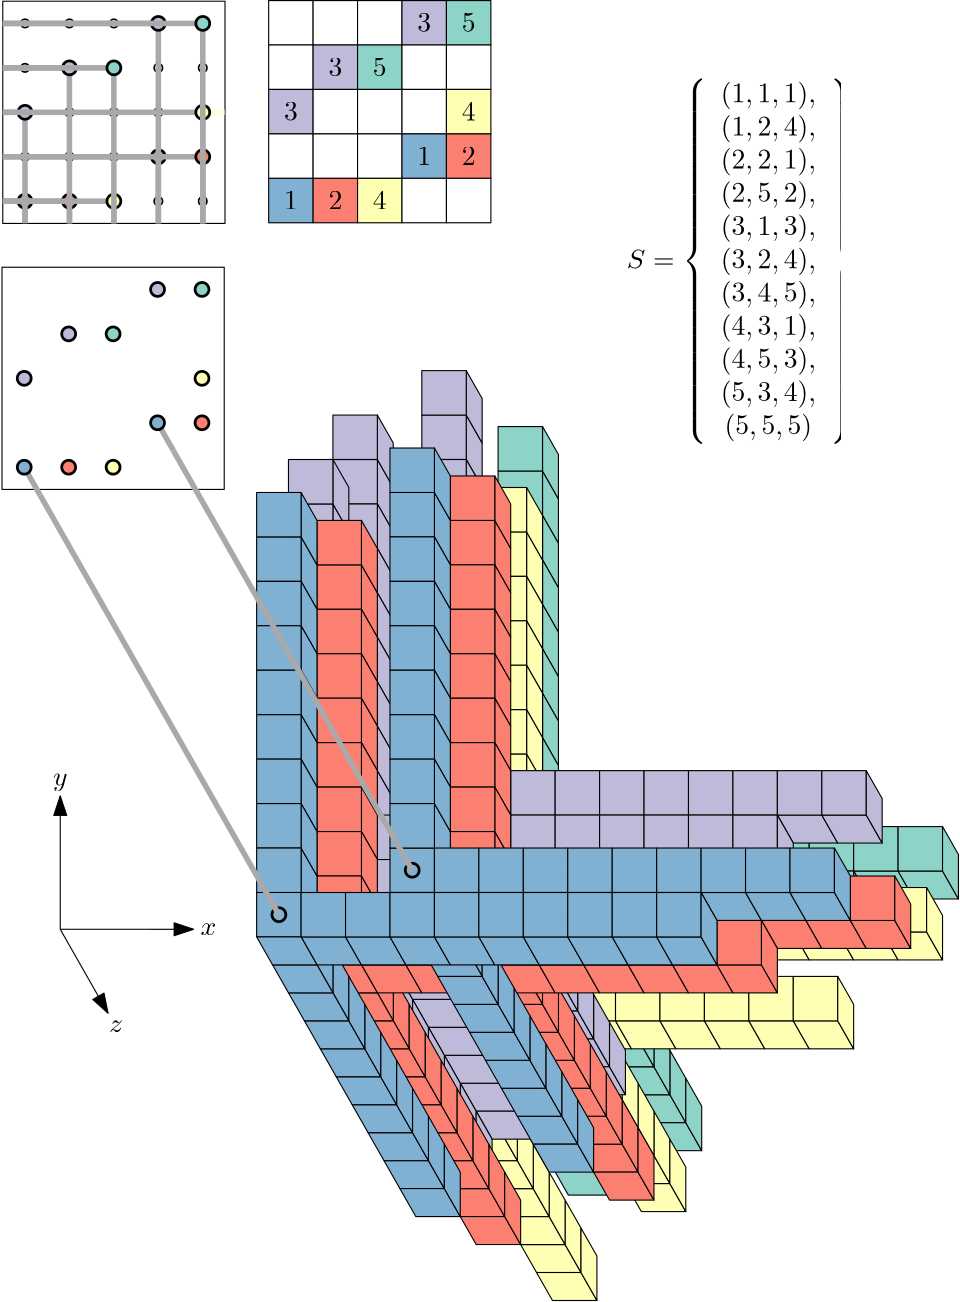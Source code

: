 <?xml version="1.0"?>
<!DOCTYPE ipe SYSTEM "ipe.dtd">
<ipe version="70206" creator="Ipe 7.2.7">
<info created="D:20170206105829" modified="D:20170208094104"/>
<ipestyle name="basic">
<symbol name="arrow/arc(spx)">
<path stroke="sym-stroke" fill="sym-stroke" pen="sym-pen">
0 0 m
-1 0.333 l
-1 -0.333 l
h
</path>
</symbol>
<symbol name="arrow/farc(spx)">
<path stroke="sym-stroke" fill="white" pen="sym-pen">
0 0 m
-1 0.333 l
-1 -0.333 l
h
</path>
</symbol>
<symbol name="arrow/ptarc(spx)">
<path stroke="sym-stroke" fill="sym-stroke" pen="sym-pen">
0 0 m
-1 0.333 l
-0.8 0 l
-1 -0.333 l
h
</path>
</symbol>
<symbol name="arrow/fptarc(spx)">
<path stroke="sym-stroke" fill="white" pen="sym-pen">
0 0 m
-1 0.333 l
-0.8 0 l
-1 -0.333 l
h
</path>
</symbol>
<symbol name="mark/circle(sx)" transformations="translations">
<path fill="sym-stroke">
0.6 0 0 0.6 0 0 e
0.4 0 0 0.4 0 0 e
</path>
</symbol>
<symbol name="mark/disk(sx)" transformations="translations">
<path fill="sym-stroke">
0.6 0 0 0.6 0 0 e
</path>
</symbol>
<symbol name="mark/fdisk(sfx)" transformations="translations">
<group>
<path fill="sym-fill">
0.5 0 0 0.5 0 0 e
</path>
<path fill="sym-stroke" fillrule="eofill">
0.6 0 0 0.6 0 0 e
0.4 0 0 0.4 0 0 e
</path>
</group>
</symbol>
<symbol name="mark/box(sx)" transformations="translations">
<path fill="sym-stroke" fillrule="eofill">
-0.6 -0.6 m
0.6 -0.6 l
0.6 0.6 l
-0.6 0.6 l
h
-0.4 -0.4 m
0.4 -0.4 l
0.4 0.4 l
-0.4 0.4 l
h
</path>
</symbol>
<symbol name="mark/square(sx)" transformations="translations">
<path fill="sym-stroke">
-0.6 -0.6 m
0.6 -0.6 l
0.6 0.6 l
-0.6 0.6 l
h
</path>
</symbol>
<symbol name="mark/fsquare(sfx)" transformations="translations">
<group>
<path fill="sym-fill">
-0.5 -0.5 m
0.5 -0.5 l
0.5 0.5 l
-0.5 0.5 l
h
</path>
<path fill="sym-stroke" fillrule="eofill">
-0.6 -0.6 m
0.6 -0.6 l
0.6 0.6 l
-0.6 0.6 l
h
-0.4 -0.4 m
0.4 -0.4 l
0.4 0.4 l
-0.4 0.4 l
h
</path>
</group>
</symbol>
<symbol name="mark/cross(sx)" transformations="translations">
<group>
<path fill="sym-stroke">
-0.43 -0.57 m
0.57 0.43 l
0.43 0.57 l
-0.57 -0.43 l
h
</path>
<path fill="sym-stroke">
-0.43 0.57 m
0.57 -0.43 l
0.43 -0.57 l
-0.57 0.43 l
h
</path>
</group>
</symbol>
<symbol name="arrow/fnormal(spx)">
<path stroke="sym-stroke" fill="white" pen="sym-pen">
0 0 m
-1 0.333 l
-1 -0.333 l
h
</path>
</symbol>
<symbol name="arrow/pointed(spx)">
<path stroke="sym-stroke" fill="sym-stroke" pen="sym-pen">
0 0 m
-1 0.333 l
-0.8 0 l
-1 -0.333 l
h
</path>
</symbol>
<symbol name="arrow/fpointed(spx)">
<path stroke="sym-stroke" fill="white" pen="sym-pen">
0 0 m
-1 0.333 l
-0.8 0 l
-1 -0.333 l
h
</path>
</symbol>
<symbol name="arrow/linear(spx)">
<path stroke="sym-stroke" pen="sym-pen">
-1 0.333 m
0 0 l
-1 -0.333 l
</path>
</symbol>
<symbol name="arrow/fdouble(spx)">
<path stroke="sym-stroke" fill="white" pen="sym-pen">
0 0 m
-1 0.333 l
-1 -0.333 l
h
-1 0 m
-2 0.333 l
-2 -0.333 l
h
</path>
</symbol>
<symbol name="arrow/double(spx)">
<path stroke="sym-stroke" fill="sym-stroke" pen="sym-pen">
0 0 m
-1 0.333 l
-1 -0.333 l
h
-1 0 m
-2 0.333 l
-2 -0.333 l
h
</path>
</symbol>
<pen name="heavier" value="0.8"/>
<pen name="fat" value="1.2"/>
<pen name="ultrafat" value="2"/>
<symbolsize name="large" value="5"/>
<symbolsize name="small" value="2"/>
<symbolsize name="tiny" value="1.1"/>
<arrowsize name="large" value="10"/>
<arrowsize name="small" value="5"/>
<arrowsize name="tiny" value="3"/>
<color name="red" value="1 0 0"/>
<color name="green" value="0 1 0"/>
<color name="blue" value="0 0 1"/>
<color name="yellow" value="1 1 0"/>
<color name="orange" value="1 0.647 0"/>
<color name="gold" value="1 0.843 0"/>
<color name="purple" value="0.627 0.125 0.941"/>
<color name="gray" value="0.745"/>
<color name="brown" value="0.647 0.165 0.165"/>
<color name="navy" value="0 0 0.502"/>
<color name="pink" value="1 0.753 0.796"/>
<color name="seagreen" value="0.18 0.545 0.341"/>
<color name="turquoise" value="0.251 0.878 0.816"/>
<color name="violet" value="0.933 0.51 0.933"/>
<color name="darkblue" value="0 0 0.545"/>
<color name="darkcyan" value="0 0.545 0.545"/>
<color name="darkgray" value="0.663"/>
<color name="darkgreen" value="0 0.392 0"/>
<color name="darkmagenta" value="0.545 0 0.545"/>
<color name="darkorange" value="1 0.549 0"/>
<color name="darkred" value="0.545 0 0"/>
<color name="lightblue" value="0.678 0.847 0.902"/>
<color name="lightcyan" value="0.878 1 1"/>
<color name="lightgray" value="0.827"/>
<color name="lightgreen" value="0.565 0.933 0.565"/>
<color name="lightyellow" value="1 1 0.878"/>
<dashstyle name="dashed" value="[4] 0"/>
<dashstyle name="dotted" value="[1 3] 0"/>
<dashstyle name="dash dotted" value="[4 2 1 2] 0"/>
<dashstyle name="dash dot dotted" value="[4 2 1 2 1 2] 0"/>
<textsize name="large" value="\large"/>
<textsize name="small" value="\small"/>
<textsize name="tiny" value="\tiny"/>
<textsize name="Large" value="\Large"/>
<textsize name="LARGE" value="\LARGE"/>
<textsize name="huge" value="\huge"/>
<textsize name="Huge" value="\Huge"/>
<textsize name="footnote" value="\footnotesize"/>
<textstyle name="center" begin="\begin{center}" end="\end{center}"/>
<textstyle name="itemize" begin="\begin{itemize}" end="\end{itemize}"/>
<textstyle name="item" begin="\begin{itemize}\item{}" end="\end{itemize}"/>
<gridsize name="4 pts" value="4"/>
<gridsize name="8 pts (~3 mm)" value="8"/>
<gridsize name="16 pts (~6 mm)" value="16"/>
<gridsize name="32 pts (~12 mm)" value="32"/>
<gridsize name="10 pts (~3.5 mm)" value="10"/>
<gridsize name="20 pts (~7 mm)" value="20"/>
<gridsize name="14 pts (~5 mm)" value="14"/>
<gridsize name="28 pts (~10 mm)" value="28"/>
<gridsize name="56 pts (~20 mm)" value="56"/>
<anglesize name="90 deg" value="90"/>
<anglesize name="60 deg" value="60"/>
<anglesize name="45 deg" value="45"/>
<anglesize name="30 deg" value="30"/>
<anglesize name="22.5 deg" value="22.5"/>
<opacity name="10%" value="0.1"/>
<opacity name="30%" value="0.3"/>
<opacity name="50%" value="0.5"/>
<opacity name="75%" value="0.75"/>
<tiling name="falling" angle="-60" step="4" width="1"/>
<tiling name="rising" angle="30" step="4" width="1"/>
</ipestyle>
<ipestyle name="colors">
<color name="aliceblue" value="0.941 0.973 1"/>
<color name="brew1" value="0.552 0.827 0.78"/>
<color name="brew2" value="1 1 0.701"/>
<color name="brew3" value="0.745 0.729 0.854"/>
<color name="brew4" value="0.984 0.501 0.447"/>
<color name="brew5" value="0.501 0.694 0.827"/>
<color name="brew6" value="0.992 0.705 0.384"/>
<color name="brew7" value="0.701 0.87 0.411"/>
<color name="brew8" value="0.988 0.803 0.898"/>
</ipestyle>
<ipestyle>
<opacity name="10%" value="0.1"/>
<opacity name="30%" value="0.3"/>
<opacity name="50%" value="0.5"/>
<opacity name="20%" value="0.2"/>
<opacity name="40%" value="0.4"/>
<opacity name="60%" value="0.6"/>
<opacity name="70%" value="0.7"/>
<opacity name="80%" value="0.8"/>
<opacity name="90%" value="0.9"/>
</ipestyle>
<page>
<layer name="alpha"/>
<view layers="alpha" active="alpha"/>
<path layer="alpha" stroke="darkgray" pen="ultrafat">
168.281 631.768 m
168.281 623.768 l
</path>
<path stroke="darkgray" pen="ultrafat">
168.281 631.768 m
160.281 631.768 l
</path>
<use matrix="1 0 0 1 -40 -56" name="mark/fdisk(sfx)" pos="224.281 703.768" size="normal" stroke="black" fill="white"/>
<use matrix="1 0 0 1 -56 -56" name="mark/fdisk(sfx)" pos="224.281 703.768" size="normal" stroke="black" fill="white"/>
<use matrix="1 0 0 1 -24 -40" name="mark/fdisk(sfx)" pos="224.281 703.768" size="normal" stroke="black" fill="white"/>
<use matrix="1 0 0 1 -24 -56" name="mark/fdisk(sfx)" pos="224.281 703.768" size="normal" stroke="black" fill="white"/>
<use matrix="1 0 0 1 -24 -8" name="mark/fdisk(sfx)" pos="224.281 703.768" size="normal" stroke="black" fill="white"/>
<use matrix="1 0 0 1 8 -24" name="mark/fdisk(sfx)" pos="224.281 703.768" size="normal" stroke="black" fill="white"/>
<use matrix="1 0 0 1 -8 -24" name="mark/fdisk(sfx)" pos="224.281 703.768" size="normal" stroke="black" fill="white"/>
<path stroke="black" fill="white">
256 704 m
256 688 l
272 688 l
272 704 l
h
</path>
<path matrix="1 0 0 1 16 0" stroke="black" fill="1">
256 704 m
256 688 l
272 688 l
272 704 l
h
</path>
<path matrix="1 0 0 1 32 0" stroke="black" fill="1">
256 704 m
256 688 l
272 688 l
272 704 l
h
</path>
<path matrix="1 0 0 1 48 0" stroke="black" fill="brew3">
256 704 m
256 688 l
272 688 l
272 704 l
h
</path>
<text matrix="1 0 0 1 40 8" transformations="translations" pos="272 688" stroke="black" type="label" width="4.981" height="6.42" depth="0" halign="center" valign="center" style="math">3</text>
<path matrix="1 0 0 1 64 0" stroke="black" fill="brew1">
256 704 m
256 688 l
272 688 l
272 704 l
h
</path>
<text matrix="1 0 0 1 56 8" transformations="translations" pos="272 688" stroke="black" type="label" width="4.981" height="6.42" depth="0" halign="center" valign="center" style="math">5</text>
<path matrix="1 0 0 1 0 -16" stroke="black" fill="1">
256 704 m
256 688 l
272 688 l
272 704 l
h
</path>
<path matrix="1 0 0 1 16 -16" stroke="black" fill="brew3">
256 704 m
256 688 l
272 688 l
272 704 l
h
</path>
<text matrix="1 0 0 1 8 -8" transformations="translations" pos="272 688" stroke="black" type="label" width="4.981" height="6.42" depth="0" halign="center" valign="center" style="math">3</text>
<path matrix="1 0 0 1 32 -16" stroke="black" fill="brew1">
256 704 m
256 688 l
272 688 l
272 704 l
h
</path>
<text matrix="1 0 0 1 24 -8" transformations="translations" pos="272 688" stroke="black" type="label" width="4.981" height="6.42" depth="0" halign="center" valign="center" style="math">5</text>
<path matrix="1 0 0 1 48 -16" stroke="black" fill="1">
256 704 m
256 688 l
272 688 l
272 704 l
h
</path>
<path matrix="1 0 0 1 64 -16" stroke="black" fill="1">
256 704 m
256 688 l
272 688 l
272 704 l
h
</path>
<path matrix="1 0 0 1 0 -32" stroke="black" fill="brew3">
256 704 m
256 688 l
272 688 l
272 704 l
h
</path>
<text matrix="1 0 0 1 -8 -24" transformations="translations" pos="272 688" stroke="black" type="label" width="4.981" height="6.42" depth="0" halign="center" valign="center" style="math">3</text>
<path matrix="1 0 0 1 16 -32" stroke="black" fill="1">
256 704 m
256 688 l
272 688 l
272 704 l
h
</path>
<path matrix="1 0 0 1 32 -32" stroke="black" fill="1">
256 704 m
256 688 l
272 688 l
272 704 l
h
</path>
<path matrix="1 0 0 1 48 -32" stroke="black" fill="1">
256 704 m
256 688 l
272 688 l
272 704 l
h
</path>
<path matrix="1 0 0 1 64 -32" stroke="black" fill="brew2">
256 704 m
256 688 l
272 688 l
272 704 l
h
</path>
<text matrix="1 0 0 1 56 -24" transformations="translations" pos="272 688" stroke="black" type="label" width="4.981" height="6.42" depth="0" halign="center" valign="center" style="math">4</text>
<path matrix="1 0 0 1 0 -48" stroke="black" fill="1">
256 704 m
256 688 l
272 688 l
272 704 l
h
</path>
<path matrix="1 0 0 1 16 -48" stroke="black" fill="1">
256 704 m
256 688 l
272 688 l
272 704 l
h
</path>
<path matrix="1 0 0 1 32 -48" stroke="black" fill="1">
256 704 m
256 688 l
272 688 l
272 704 l
h
</path>
<path matrix="1 0 0 1 48 -48" stroke="black" fill="brew5">
256 704 m
256 688 l
272 688 l
272 704 l
h
</path>
<text matrix="1 0 0 1 40 -40" transformations="translations" pos="272 688" stroke="black" type="label" width="4.981" height="6.42" depth="0" halign="center" valign="center" style="math">1</text>
<path matrix="1 0 0 1 64 -48" stroke="black" fill="brew4">
256 704 m
256 688 l
272 688 l
272 704 l
h
</path>
<text matrix="1 0 0 1 56 -40" transformations="translations" pos="272 688" stroke="black" type="label" width="4.981" height="6.42" depth="0" halign="center" valign="center" style="math">2</text>
<path matrix="1 0 0 1 0 -64" stroke="black" fill="brew5">
256 704 m
256 688 l
272 688 l
272 704 l
h
</path>
<text matrix="1 0 0 1 -8 -56" transformations="translations" pos="272 688" stroke="black" type="label" width="4.981" height="6.42" depth="0" halign="center" valign="center" style="math">1</text>
<path matrix="1 0 0 1 16 -64" stroke="black" fill="brew4">
256 704 m
256 688 l
272 688 l
272 704 l
h
</path>
<text matrix="1 0 0 1 8 -56" transformations="translations" pos="272 688" stroke="black" type="label" width="4.981" height="6.42" depth="0" halign="center" valign="center" style="math">2</text>
<path matrix="1 0 0 1 32 -64" stroke="black" fill="brew2">
256 704 m
256 688 l
272 688 l
272 704 l
h
</path>
<text matrix="1 0 0 1 24 -56" transformations="translations" pos="272 688" stroke="black" type="label" width="4.981" height="6.42" depth="0" halign="center" valign="center" style="math">4</text>
<path matrix="1 0 0 1 48 -64" stroke="black" fill="1">
256 704 m
256 688 l
272 688 l
272 704 l
h
</path>
<path matrix="1 0 0 1 64 -64" stroke="black" fill="1">
256 704 m
256 688 l
272 688 l
272 704 l
h
</path>
<use matrix="1 0 0 1 -56 -8" name="mark/fdisk(sfx)" pos="224.281 703.768" size="normal" stroke="black" fill="white"/>
<use matrix="1 0 0 1 -56 -24" name="mark/fdisk(sfx)" pos="224.281 703.768" size="normal" stroke="black" fill="white"/>
<use matrix="1 0 0 1 -8 -40" name="mark/fdisk(sfx)" pos="224.281 703.768" size="normal" stroke="black" fill="white"/>
<use matrix="1 0 0 1 -40 -40" name="mark/fdisk(sfx)" pos="224.281 703.768" size="normal" stroke="black" fill="white"/>
<use matrix="1 0 0 1 8 -72" name="mark/fdisk(sfx)" pos="224.281 703.768" size="normal" stroke="black" fill="white"/>
<use matrix="1 0 0 1 -8 -72" name="mark/fdisk(sfx)" pos="224.281 703.768" size="normal" stroke="black" fill="white"/>
<path matrix="1 0 0 1 0.281 -0.232" stroke="black">
160 704 m
160 624 l
240 624 l
240 704 l
h
</path>
<use matrix="1 0 0 1 -40 -8" name="mark/fdisk(sfx)" pos="224.281 703.768" size="normal" stroke="black" fill="white"/>
<path stroke="brew2" pen="ultrafat" opacity="60%">
232.281 663.768 m
240.281 663.768 l
</path>
<use matrix="1 0 0 1 -56 -72" name="mark/fdisk(sfx)" pos="224.281 703.768" size="large" stroke="black" fill="brew5"/>
<path matrix="2 0 0 2 -45.4035 -713.366" stroke="black" fill="brew1">
200 568 m
200 560 l
202.865 554.966 l
202.865 562.966 l
h
</path>
<path matrix="2 0 0 2 -33.9435 -749.503" stroke="black" fill="brew1">
200 568 m
200 560 l
202.865 554.966 l
202.865 562.966 l
h
</path>
<path matrix="2 0 0 2 -39.6735 -739.434" stroke="black" fill="brew1">
200 568 m
200 560 l
202.865 554.966 l
202.865 562.966 l
h
</path>
<path matrix="2 0 0 2 -45.4035 -729.366" stroke="black" fill="brew1">
192 568 m
192 560 l
200 560 l
200 568 l
h
</path>
<group matrix="1 0 0 1 -40.6465 276.645">
<path matrix="2 0 0 2 41.0841 -1086.55" stroke="black" fill="brew1">
192 560 m
194.865 554.966 l
202.865 554.966 l
200 560 l
h
</path>
<path matrix="2 0 0 2 35.3541 -1076.49" stroke="black" fill="brew1">
192 560 m
194.865 554.966 l
202.865 554.966 l
200 560 l
h
</path>
<path matrix="2 0 0 2 41.0841 -1086.55" stroke="black" fill="brew1">
200 568 m
200 560 l
202.865 554.966 l
202.865 562.966 l
h
</path>
<path matrix="2 0 0 2 35.3541 -1076.49" stroke="black" fill="brew1">
200 568 m
200 560 l
202.865 554.966 l
202.865 562.966 l
h
</path>
<path matrix="2 0 0 2 29.6231 -1066.42" stroke="black" fill="brew1">
192 560 m
194.865 554.966 l
202.865 554.966 l
200 560 l
h
</path>
<path matrix="2 0 0 2 29.6231 -1066.42" stroke="black" fill="brew1">
200 568 m
200 560 l
202.865 554.966 l
202.865 562.966 l
h
</path>
<path matrix="2 0 0 2 23.8931 -1056.35" stroke="black" fill="brew1">
192 560 m
194.865 554.966 l
202.865 554.966 l
200 560 l
h
</path>
<path matrix="2 0 0 2 23.8931 -1056.35" stroke="black" fill="brew1">
200 568 m
200 560 l
202.865 554.966 l
202.865 562.966 l
h
</path>
<path matrix="2 0 0 2 18.1631 -1046.28" stroke="black" fill="brew1">
192 560 m
194.865 554.966 l
202.865 554.966 l
200 560 l
h
</path>
<path matrix="2 0 0 2 18.1631 -1046.28" stroke="black" fill="brew1">
200 568 m
200 560 l
202.865 554.966 l
202.865 562.966 l
h
</path>
<path matrix="2 0 0 2 12.4331 -1036.22" stroke="black" fill="brew1">
192 560 m
194.865 554.966 l
202.865 554.966 l
200 560 l
h
</path>
<path matrix="2 0 0 2 12.4331 -1036.22" stroke="black" fill="brew1">
200 568 m
200 560 l
202.865 554.966 l
202.865 562.966 l
h
</path>
<path matrix="2 0 0 2 6.70309 -1026.15" stroke="black" fill="brew1">
192 560 m
194.865 554.966 l
202.865 554.966 l
200 560 l
h
</path>
<path matrix="2 0 0 2 0.973089 -1016.08" stroke="black" fill="brew1">
192 560 m
194.865 554.966 l
202.865 554.966 l
200 560 l
h
</path>
<path matrix="2 0 0 2 46.8141 -1096.62" stroke="black" fill="brew1">
192 560 m
194.865 554.966 l
202.865 554.966 l
200 560 l
h
</path>
<path matrix="2 0 0 2 46.8141 -1096.62" stroke="black" fill="brew1">
200 568 m
200 560 l
202.865 554.966 l
202.865 562.966 l
h
</path>
</group>
<group matrix="1 0 0 1 179.858 336.724">
<group matrix="2 0 0 2 -325.405 -1063.51">
<path matrix="1 0 0 1 58.0719 -1.29144" stroke="black" fill="brew1">
192 560 m
194.865 554.966 l
202.865 554.966 l
200 560 l
h
</path>
<path matrix="1 0 0 1 58.0719 -1.29144" stroke="black" fill="brew1">
192 568 m
192 560 l
200 560 l
200 568 l
h
</path>
</group>
<group matrix="2 0 0 2 -309.405 -1063.51">
<path matrix="1 0 0 1 58.0719 -1.29144" stroke="black" fill="brew1">
192 560 m
194.865 554.966 l
202.865 554.966 l
200 560 l
h
</path>
<path matrix="1 0 0 1 58.0719 -1.29144" stroke="black" fill="brew1">
192 568 m
192 560 l
200 560 l
200 568 l
h
</path>
</group>
<group matrix="2 0 0 2 -293.406 -1063.51">
<path matrix="1 0 0 1 58.0719 -1.29144" stroke="black" fill="brew1">
192 560 m
194.865 554.966 l
202.865 554.966 l
200 560 l
h
</path>
<path matrix="1 0 0 1 58.0719 -1.29144" stroke="black" fill="brew1">
192 568 m
192 560 l
200 560 l
200 568 l
h
</path>
</group>
<group matrix="2 0 0 2 -277.406 -1063.51">
<path matrix="1 0 0 1 58.0719 -1.29144" stroke="black" fill="brew1">
192 560 m
194.865 554.966 l
202.865 554.966 l
200 560 l
h
</path>
<path matrix="1 0 0 1 58.0719 -1.29144" stroke="black" fill="brew1">
192 568 m
192 560 l
200 560 l
200 568 l
h
</path>
</group>
<group matrix="2 0 0 2 -261.406 -1063.51">
<path matrix="1 0 0 1 58.0719 -1.29144" stroke="black" fill="brew1">
192 560 m
194.865 554.966 l
202.865 554.966 l
200 560 l
h
</path>
<path matrix="1 0 0 1 58.0719 -1.29144" stroke="black" fill="brew1">
192 568 m
192 560 l
200 560 l
200 568 l
h
</path>
</group>
<group matrix="2 0 0 2 -245.406 -1063.51">
<path matrix="1 0 0 1 58.0719 -1.29144" stroke="black" fill="brew1">
192 560 m
194.865 554.966 l
202.865 554.966 l
200 560 l
h
</path>
<path matrix="1 0 0 1 58.0719 -1.29144" stroke="black" fill="brew1">
192 568 m
192 560 l
200 560 l
200 568 l
h
</path>
</group>
<group matrix="2 0 0 2 -229.406 -1063.51">
<path matrix="1 0 0 1 58.0719 -1.29144" stroke="black" fill="brew1">
192 560 m
194.865 554.966 l
202.865 554.966 l
200 560 l
h
</path>
<path matrix="1 0 0 1 58.0719 -1.29144" stroke="black" fill="brew1">
192 568 m
192 560 l
200 560 l
200 568 l
h
</path>
</group>
<group matrix="2 0 0 2 -213.406 -1063.51">
<path matrix="1 0 0 1 58.0719 -1.29144" stroke="black" fill="brew1">
192 560 m
194.865 554.966 l
202.865 554.966 l
200 560 l
h
</path>
<path matrix="1 0 0 1 58.0719 -1.29144" stroke="black" fill="brew1">
192 568 m
192 560 l
200 560 l
200 568 l
h
</path>
</group>
<path matrix="2 0 0 2 -225.261 -1066.09" stroke="black" fill="brew1">
192 560 m
194.865 554.966 l
202.865 554.966 l
200 560 l
h
</path>
<path matrix="2 0 0 2 -81.2631 -1066.1" stroke="black" fill="brew1">
192 560 m
194.865 554.966 l
202.865 554.966 l
200 560 l
h
</path>
<path matrix="2 0 0 2 -81.2631 -1066.1" stroke="black" fill="brew1">
192 568 m
192 560 l
200 560 l
200 568 l
h
</path>
<path matrix="2 0 0 2 -81.2631 -1066.1" stroke="black" fill="brew1">
200 568 m
200 560 l
202.865 554.966 l
202.865 562.966 l
h
</path>
</group>
<group matrix="1 0 0 1 302.951 242.246">
<path matrix="2 0 0 2 -348.361 -843.607" stroke="black" fill="brew1">
200 568 m
200 560 l
202.865 554.966 l
202.865 562.966 l
h
</path>
<path matrix="2 0 0 2 -348.361 -843.607" stroke="black" fill="brew1">
192 568 m
192 560 l
200 560 l
200 568 l
h
</path>
<path matrix="2 0 0 2 -348.36 -859.608" stroke="black" fill="brew1">
200 568 m
200 560 l
202.865 554.966 l
202.865 562.966 l
h
</path>
<path matrix="2 0 0 2 -348.36 -859.608" stroke="black" fill="brew1">
192 568 m
192 560 l
200 560 l
200 568 l
h
</path>
<path matrix="2 0 0 2 -348.359 -875.609" stroke="black" fill="brew1">
200 568 m
200 560 l
202.865 554.966 l
202.865 562.966 l
h
</path>
<path matrix="2 0 0 2 -348.359 -875.609" stroke="black" fill="brew1">
192 568 m
192 560 l
200 560 l
200 568 l
h
</path>
<path matrix="2 0 0 2 -348.358 -891.609" stroke="black" fill="brew1">
200 568 m
200 560 l
202.865 554.966 l
202.865 562.966 l
h
</path>
<path matrix="2 0 0 2 -348.358 -891.609" stroke="black" fill="brew1">
192 568 m
192 560 l
200 560 l
200 568 l
h
</path>
<path matrix="2 0 0 2 -348.357 -907.612" stroke="black" fill="brew1">
200 568 m
200 560 l
202.865 554.966 l
202.865 562.966 l
h
</path>
<path matrix="2 0 0 2 -348.357 -907.612" stroke="black" fill="brew1">
192 568 m
192 560 l
200 560 l
200 568 l
h
</path>
<path matrix="2 0 0 2 -348.356 -923.612" stroke="black" fill="brew1">
200 568 m
200 560 l
202.865 554.966 l
202.865 562.966 l
h
</path>
<path matrix="2 0 0 2 -348.356 -923.612" stroke="black" fill="brew1">
192 568 m
192 560 l
200 560 l
200 568 l
h
</path>
<path matrix="2 0 0 2 -348.355 -939.612" stroke="black" fill="brew1">
200 568 m
200 560 l
202.865 554.966 l
202.865 562.966 l
h
</path>
<path matrix="2 0 0 2 -348.355 -939.612" stroke="black" fill="brew1">
192 568 m
192 560 l
200 560 l
200 568 l
h
</path>
<path matrix="2 0 0 2 -348.354 -955.612" stroke="black" fill="brew1">
192 568 m
192 560 l
200 560 l
200 568 l
h
</path>
<path matrix="2 0 0 2 -348.362 -827.606" stroke="black" fill="brew1">
200 568 m
200 560 l
202.865 554.966 l
202.865 562.966 l
h
</path>
<path matrix="2 0 0 2 -348.362 -827.606" stroke="black" fill="brew1">
192 568 m
192 560 l
200 560 l
200 568 l
h
</path>
</group>
<path matrix="2 0 0 2 -77.4035 -729.366" stroke="black" fill="brew1">
200 568 m
200 560 l
202.865 554.966 l
202.865 562.966 l
h
</path>
<path matrix="2 0 0 2 -65.9435 -765.503" stroke="black" fill="brew1">
200 568 m
200 560 l
202.865 554.966 l
202.865 562.966 l
h
</path>
<path matrix="2 0 0 2 -71.6735 -755.434" stroke="black" fill="brew1">
200 568 m
200 560 l
202.865 554.966 l
202.865 562.966 l
h
</path>
<path matrix="2 0 0 2 -77.4035 -745.366" stroke="black" fill="brew1">
192 568 m
192 560 l
200 560 l
200 568 l
h
</path>
<group matrix="1 0 0 1 -72.6465 260.645">
<path matrix="2 0 0 2 41.0841 -1086.55" stroke="black" fill="brew1">
192 560 m
194.865 554.966 l
202.865 554.966 l
200 560 l
h
</path>
<path matrix="2 0 0 2 35.3541 -1076.49" stroke="black" fill="brew1">
192 560 m
194.865 554.966 l
202.865 554.966 l
200 560 l
h
</path>
<path matrix="2 0 0 2 41.0841 -1086.55" stroke="black" fill="brew1">
200 568 m
200 560 l
202.865 554.966 l
202.865 562.966 l
h
</path>
<path matrix="2 0 0 2 35.3541 -1076.49" stroke="black" fill="brew1">
200 568 m
200 560 l
202.865 554.966 l
202.865 562.966 l
h
</path>
<path matrix="2 0 0 2 29.6231 -1066.42" stroke="black" fill="brew1">
192 560 m
194.865 554.966 l
202.865 554.966 l
200 560 l
h
</path>
<path matrix="2 0 0 2 29.6231 -1066.42" stroke="black" fill="brew1">
200 568 m
200 560 l
202.865 554.966 l
202.865 562.966 l
h
</path>
<path matrix="2 0 0 2 23.8931 -1056.35" stroke="black" fill="brew1">
192 560 m
194.865 554.966 l
202.865 554.966 l
200 560 l
h
</path>
<path matrix="2 0 0 2 23.8931 -1056.35" stroke="black" fill="brew1">
200 568 m
200 560 l
202.865 554.966 l
202.865 562.966 l
h
</path>
<path matrix="2 0 0 2 18.1631 -1046.28" stroke="black" fill="brew1">
192 560 m
194.865 554.966 l
202.865 554.966 l
200 560 l
h
</path>
<path matrix="2 0 0 2 18.1631 -1046.28" stroke="black" fill="brew1">
200 568 m
200 560 l
202.865 554.966 l
202.865 562.966 l
h
</path>
<path matrix="2 0 0 2 12.4331 -1036.22" stroke="black" fill="brew1">
192 560 m
194.865 554.966 l
202.865 554.966 l
200 560 l
h
</path>
<path matrix="2 0 0 2 12.4331 -1036.22" stroke="black" fill="brew1">
200 568 m
200 560 l
202.865 554.966 l
202.865 562.966 l
h
</path>
<path matrix="2 0 0 2 6.70309 -1026.15" stroke="black" fill="brew1">
192 560 m
194.865 554.966 l
202.865 554.966 l
200 560 l
h
</path>
<path matrix="2 0 0 2 0.973089 -1016.08" stroke="black" fill="brew1">
192 560 m
194.865 554.966 l
202.865 554.966 l
200 560 l
h
</path>
<path matrix="2 0 0 2 46.8141 -1096.62" stroke="black" fill="brew1">
192 560 m
194.865 554.966 l
202.865 554.966 l
200 560 l
h
</path>
<path matrix="2 0 0 2 46.8141 -1096.62" stroke="black" fill="brew1">
200 568 m
200 560 l
202.865 554.966 l
202.865 562.966 l
h
</path>
</group>
<group matrix="1 0 0 1 147.858 320.724">
<group matrix="2 0 0 2 -325.405 -1063.51">
<path matrix="1 0 0 1 58.0719 -1.29144" stroke="black" fill="brew1">
192 560 m
194.865 554.966 l
202.865 554.966 l
200 560 l
h
</path>
<path matrix="1 0 0 1 58.0719 -1.29144" stroke="black" fill="brew1">
192 568 m
192 560 l
200 560 l
200 568 l
h
</path>
</group>
<group matrix="2 0 0 2 -309.405 -1063.51">
<path matrix="1 0 0 1 58.0719 -1.29144" stroke="black" fill="brew1">
192 560 m
194.865 554.966 l
202.865 554.966 l
200 560 l
h
</path>
<path matrix="1 0 0 1 58.0719 -1.29144" stroke="black" fill="brew1">
192 568 m
192 560 l
200 560 l
200 568 l
h
</path>
</group>
<group matrix="2 0 0 2 -293.406 -1063.51">
<path matrix="1 0 0 1 58.0719 -1.29144" stroke="black" fill="brew1">
192 560 m
194.865 554.966 l
202.865 554.966 l
200 560 l
h
</path>
<path matrix="1 0 0 1 58.0719 -1.29144" stroke="black" fill="brew1">
192 568 m
192 560 l
200 560 l
200 568 l
h
</path>
</group>
<group matrix="2 0 0 2 -277.406 -1063.51">
<path matrix="1 0 0 1 58.0719 -1.29144" stroke="black" fill="brew1">
192 560 m
194.865 554.966 l
202.865 554.966 l
200 560 l
h
</path>
<path matrix="1 0 0 1 58.0719 -1.29144" stroke="black" fill="brew1">
192 568 m
192 560 l
200 560 l
200 568 l
h
</path>
</group>
<group matrix="2 0 0 2 -261.406 -1063.51">
<path matrix="1 0 0 1 58.0719 -1.29144" stroke="black" fill="brew1">
192 560 m
194.865 554.966 l
202.865 554.966 l
200 560 l
h
</path>
<path matrix="1 0 0 1 58.0719 -1.29144" stroke="black" fill="brew1">
192 568 m
192 560 l
200 560 l
200 568 l
h
</path>
</group>
<group matrix="2 0 0 2 -245.406 -1063.51">
<path matrix="1 0 0 1 58.0719 -1.29144" stroke="black" fill="brew1">
192 560 m
194.865 554.966 l
202.865 554.966 l
200 560 l
h
</path>
<path matrix="1 0 0 1 58.0719 -1.29144" stroke="black" fill="brew1">
192 568 m
192 560 l
200 560 l
200 568 l
h
</path>
</group>
<group matrix="2 0 0 2 -229.406 -1063.51">
<path matrix="1 0 0 1 58.0719 -1.29144" stroke="black" fill="brew1">
192 560 m
194.865 554.966 l
202.865 554.966 l
200 560 l
h
</path>
<path matrix="1 0 0 1 58.0719 -1.29144" stroke="black" fill="brew1">
192 568 m
192 560 l
200 560 l
200 568 l
h
</path>
</group>
<group matrix="2 0 0 2 -213.406 -1063.51">
<path matrix="1 0 0 1 58.0719 -1.29144" stroke="black" fill="brew1">
192 560 m
194.865 554.966 l
202.865 554.966 l
200 560 l
h
</path>
<path matrix="1 0 0 1 58.0719 -1.29144" stroke="black" fill="brew1">
192 568 m
192 560 l
200 560 l
200 568 l
h
</path>
</group>
<path matrix="2 0 0 2 -225.261 -1066.09" stroke="black" fill="brew1">
192 560 m
194.865 554.966 l
202.865 554.966 l
200 560 l
h
</path>
<path matrix="2 0 0 2 -81.2631 -1066.1" stroke="black" fill="brew1">
192 560 m
194.865 554.966 l
202.865 554.966 l
200 560 l
h
</path>
<path matrix="2 0 0 2 -81.2631 -1066.1" stroke="black" fill="brew1">
192 568 m
192 560 l
200 560 l
200 568 l
h
</path>
<path matrix="2 0 0 2 -81.2631 -1066.1" stroke="black" fill="brew1">
200 568 m
200 560 l
202.865 554.966 l
202.865 562.966 l
h
</path>
</group>
<group matrix="1 0 0 1 270.951 226.246">
<path matrix="2 0 0 2 -348.361 -843.607" stroke="black" fill="brew1">
200 568 m
200 560 l
202.865 554.966 l
202.865 562.966 l
h
</path>
<path matrix="2 0 0 2 -348.361 -843.607" stroke="black" fill="brew1">
192 568 m
192 560 l
200 560 l
200 568 l
h
</path>
<path matrix="2 0 0 2 -348.36 -859.608" stroke="black" fill="brew1">
200 568 m
200 560 l
202.865 554.966 l
202.865 562.966 l
h
</path>
<path matrix="2 0 0 2 -348.36 -859.608" stroke="black" fill="brew1">
192 568 m
192 560 l
200 560 l
200 568 l
h
</path>
<path matrix="2 0 0 2 -348.359 -875.609" stroke="black" fill="brew1">
200 568 m
200 560 l
202.865 554.966 l
202.865 562.966 l
h
</path>
<path matrix="2 0 0 2 -348.359 -875.609" stroke="black" fill="brew1">
192 568 m
192 560 l
200 560 l
200 568 l
h
</path>
<path matrix="2 0 0 2 -348.358 -891.609" stroke="black" fill="brew1">
200 568 m
200 560 l
202.865 554.966 l
202.865 562.966 l
h
</path>
<path matrix="2 0 0 2 -348.358 -891.609" stroke="black" fill="brew1">
192 568 m
192 560 l
200 560 l
200 568 l
h
</path>
<path matrix="2 0 0 2 -348.357 -907.612" stroke="black" fill="brew1">
200 568 m
200 560 l
202.865 554.966 l
202.865 562.966 l
h
</path>
<path matrix="2 0 0 2 -348.357 -907.612" stroke="black" fill="brew1">
192 568 m
192 560 l
200 560 l
200 568 l
h
</path>
<path matrix="2 0 0 2 -348.356 -923.612" stroke="black" fill="brew1">
200 568 m
200 560 l
202.865 554.966 l
202.865 562.966 l
h
</path>
<path matrix="2 0 0 2 -348.356 -923.612" stroke="black" fill="brew1">
192 568 m
192 560 l
200 560 l
200 568 l
h
</path>
<path matrix="2 0 0 2 -348.355 -939.612" stroke="black" fill="brew1">
200 568 m
200 560 l
202.865 554.966 l
202.865 562.966 l
h
</path>
<path matrix="2 0 0 2 -348.355 -939.612" stroke="black" fill="brew1">
192 568 m
192 560 l
200 560 l
200 568 l
h
</path>
<path matrix="2 0 0 2 -348.354 -955.612" stroke="black" fill="brew1">
192 568 m
192 560 l
200 560 l
200 568 l
h
</path>
<path matrix="2 0 0 2 -348.362 -827.606" stroke="black" fill="brew1">
200 568 m
200 560 l
202.865 554.966 l
202.865 562.966 l
h
</path>
<path matrix="2 0 0 2 -348.362 -827.606" stroke="black" fill="brew1">
192 568 m
192 560 l
200 560 l
200 568 l
h
</path>
</group>
<path matrix="2 0 0 2 -51.1335 -735.299" stroke="black" fill="brew2">
200 568 m
200 560 l
202.865 554.966 l
202.865 562.966 l
h
</path>
<path matrix="2 0 0 2 -39.6735 -771.436" stroke="black" fill="brew2">
200 568 m
200 560 l
202.865 554.966 l
202.865 562.966 l
h
</path>
<path matrix="2 0 0 2 -45.4035 -761.367" stroke="black" fill="brew2">
200 568 m
200 560 l
202.865 554.966 l
202.865 562.966 l
h
</path>
<path matrix="2 0 0 2 -51.1335 -751.299" stroke="black" fill="brew2">
192 568 m
192 560 l
200 560 l
200 568 l
h
</path>
<group matrix="1 0 0 1 -46.3765 254.712">
<path matrix="2 0 0 2 41.0841 -1086.55" stroke="black" fill="brew2">
192 560 m
194.865 554.966 l
202.865 554.966 l
200 560 l
h
</path>
<path matrix="2 0 0 2 35.3541 -1076.49" stroke="black" fill="brew2">
192 560 m
194.865 554.966 l
202.865 554.966 l
200 560 l
h
</path>
<path matrix="2 0 0 2 41.0841 -1086.55" stroke="black" fill="brew2">
200 568 m
200 560 l
202.865 554.966 l
202.865 562.966 l
h
</path>
<path matrix="2 0 0 2 35.3541 -1076.49" stroke="black" fill="brew2">
200 568 m
200 560 l
202.865 554.966 l
202.865 562.966 l
h
</path>
<path matrix="2 0 0 2 29.6231 -1066.42" stroke="black" fill="brew2">
192 560 m
194.865 554.966 l
202.865 554.966 l
200 560 l
h
</path>
<path matrix="2 0 0 2 29.6231 -1066.42" stroke="black" fill="brew2">
200 568 m
200 560 l
202.865 554.966 l
202.865 562.966 l
h
</path>
<path matrix="2 0 0 2 23.8931 -1056.35" stroke="black" fill="brew2">
192 560 m
194.865 554.966 l
202.865 554.966 l
200 560 l
h
</path>
<path matrix="2 0 0 2 23.8931 -1056.35" stroke="black" fill="brew2">
200 568 m
200 560 l
202.865 554.966 l
202.865 562.966 l
h
</path>
<path matrix="2 0 0 2 18.1631 -1046.28" stroke="black" fill="brew2">
192 560 m
194.865 554.966 l
202.865 554.966 l
200 560 l
h
</path>
<path matrix="2 0 0 2 18.1631 -1046.28" stroke="black" fill="brew2">
200 568 m
200 560 l
202.865 554.966 l
202.865 562.966 l
h
</path>
<path matrix="2 0 0 2 12.4331 -1036.22" stroke="black" fill="brew2">
192 560 m
194.865 554.966 l
202.865 554.966 l
200 560 l
h
</path>
<path matrix="2 0 0 2 12.4331 -1036.22" stroke="black" fill="brew2">
200 568 m
200 560 l
202.865 554.966 l
202.865 562.966 l
h
</path>
<path matrix="2 0 0 2 6.70309 -1026.15" stroke="black" fill="brew2">
192 560 m
194.865 554.966 l
202.865 554.966 l
200 560 l
h
</path>
<path matrix="2 0 0 2 0.973089 -1016.08" stroke="black" fill="brew2">
192 560 m
194.865 554.966 l
202.865 554.966 l
200 560 l
h
</path>
<path matrix="2 0 0 2 46.8141 -1096.62" stroke="black" fill="brew2">
192 560 m
194.865 554.966 l
202.865 554.966 l
200 560 l
h
</path>
<path matrix="2 0 0 2 46.8141 -1096.62" stroke="black" fill="brew2">
200 568 m
200 560 l
202.865 554.966 l
202.865 562.966 l
h
</path>
</group>
<group matrix="1 0 0 1 174.128 314.791">
<group matrix="2 0 0 2 -325.405 -1063.51">
<path matrix="1 0 0 1 58.0719 -1.29144" stroke="black" fill="brew2">
192 560 m
194.865 554.966 l
202.865 554.966 l
200 560 l
h
</path>
<path matrix="1 0 0 1 58.0719 -1.29144" stroke="black" fill="brew2">
192 568 m
192 560 l
200 560 l
200 568 l
h
</path>
</group>
<group matrix="2 0 0 2 -309.405 -1063.51">
<path matrix="1 0 0 1 58.0719 -1.29144" stroke="black" fill="brew2">
192 560 m
194.865 554.966 l
202.865 554.966 l
200 560 l
h
</path>
<path matrix="1 0 0 1 58.0719 -1.29144" stroke="black" fill="brew2">
192 568 m
192 560 l
200 560 l
200 568 l
h
</path>
</group>
<group matrix="2 0 0 2 -293.406 -1063.51">
<path matrix="1 0 0 1 58.0719 -1.29144" stroke="black" fill="brew2">
192 560 m
194.865 554.966 l
202.865 554.966 l
200 560 l
h
</path>
<path matrix="1 0 0 1 58.0719 -1.29144" stroke="black" fill="brew2">
192 568 m
192 560 l
200 560 l
200 568 l
h
</path>
</group>
<group matrix="2 0 0 2 -277.406 -1063.51">
<path matrix="1 0 0 1 58.0719 -1.29144" stroke="black" fill="brew2">
192 560 m
194.865 554.966 l
202.865 554.966 l
200 560 l
h
</path>
<path matrix="1 0 0 1 58.0719 -1.29144" stroke="black" fill="brew2">
192 568 m
192 560 l
200 560 l
200 568 l
h
</path>
</group>
<group matrix="2 0 0 2 -261.406 -1063.51">
<path matrix="1 0 0 1 58.0719 -1.29144" stroke="black" fill="brew2">
192 560 m
194.865 554.966 l
202.865 554.966 l
200 560 l
h
</path>
<path matrix="1 0 0 1 58.0719 -1.29144" stroke="black" fill="brew2">
192 568 m
192 560 l
200 560 l
200 568 l
h
</path>
</group>
<group matrix="2 0 0 2 -245.406 -1063.51">
<path matrix="1 0 0 1 58.0719 -1.29144" stroke="black" fill="brew2">
192 560 m
194.865 554.966 l
202.865 554.966 l
200 560 l
h
</path>
<path matrix="1 0 0 1 58.0719 -1.29144" stroke="black" fill="brew2">
192 568 m
192 560 l
200 560 l
200 568 l
h
</path>
</group>
<group matrix="2 0 0 2 -229.406 -1063.51">
<path matrix="1 0 0 1 58.0719 -1.29144" stroke="black" fill="brew2">
192 560 m
194.865 554.966 l
202.865 554.966 l
200 560 l
h
</path>
<path matrix="1 0 0 1 58.0719 -1.29144" stroke="black" fill="brew2">
192 568 m
192 560 l
200 560 l
200 568 l
h
</path>
</group>
<group matrix="2 0 0 2 -213.406 -1063.51">
<path matrix="1 0 0 1 58.0719 -1.29144" stroke="black" fill="brew2">
192 560 m
194.865 554.966 l
202.865 554.966 l
200 560 l
h
</path>
<path matrix="1 0 0 1 58.0719 -1.29144" stroke="black" fill="brew2">
192 568 m
192 560 l
200 560 l
200 568 l
h
</path>
</group>
<path matrix="2 0 0 2 -225.261 -1066.09" stroke="black" fill="brew2">
192 560 m
194.865 554.966 l
202.865 554.966 l
200 560 l
h
</path>
<path matrix="2 0 0 2 -81.2631 -1066.1" stroke="black" fill="brew2">
192 560 m
194.865 554.966 l
202.865 554.966 l
200 560 l
h
</path>
<path matrix="2 0 0 2 -81.2631 -1066.1" stroke="black" fill="brew2">
192 568 m
192 560 l
200 560 l
200 568 l
h
</path>
<path matrix="2 0 0 2 -81.2631 -1066.1" stroke="black" fill="brew2">
200 568 m
200 560 l
202.865 554.966 l
202.865 562.966 l
h
</path>
</group>
<group matrix="1 0 0 1 297.221 220.313">
<path matrix="2 0 0 2 -348.361 -843.607" stroke="black" fill="brew2">
200 568 m
200 560 l
202.865 554.966 l
202.865 562.966 l
h
</path>
<path matrix="2 0 0 2 -348.361 -843.607" stroke="black" fill="brew2">
192 568 m
192 560 l
200 560 l
200 568 l
h
</path>
<path matrix="2 0 0 2 -348.36 -859.608" stroke="black" fill="brew2">
200 568 m
200 560 l
202.865 554.966 l
202.865 562.966 l
h
</path>
<path matrix="2 0 0 2 -348.36 -859.608" stroke="black" fill="brew2">
192 568 m
192 560 l
200 560 l
200 568 l
h
</path>
<path matrix="2 0 0 2 -348.359 -875.609" stroke="black" fill="brew2">
200 568 m
200 560 l
202.865 554.966 l
202.865 562.966 l
h
</path>
<path matrix="2 0 0 2 -348.359 -875.609" stroke="black" fill="brew2">
192 568 m
192 560 l
200 560 l
200 568 l
h
</path>
<path matrix="2 0 0 2 -348.358 -891.609" stroke="black" fill="brew2">
200 568 m
200 560 l
202.865 554.966 l
202.865 562.966 l
h
</path>
<path matrix="2 0 0 2 -348.358 -891.609" stroke="black" fill="brew2">
192 568 m
192 560 l
200 560 l
200 568 l
h
</path>
<path matrix="2 0 0 2 -348.357 -907.612" stroke="black" fill="brew2">
200 568 m
200 560 l
202.865 554.966 l
202.865 562.966 l
h
</path>
<path matrix="2 0 0 2 -348.357 -907.612" stroke="black" fill="brew2">
192 568 m
192 560 l
200 560 l
200 568 l
h
</path>
<path matrix="2 0 0 2 -348.356 -923.612" stroke="black" fill="brew2">
200 568 m
200 560 l
202.865 554.966 l
202.865 562.966 l
h
</path>
<path matrix="2 0 0 2 -348.356 -923.612" stroke="black" fill="brew2">
192 568 m
192 560 l
200 560 l
200 568 l
h
</path>
<path matrix="2 0 0 2 -348.355 -939.612" stroke="black" fill="brew2">
200 568 m
200 560 l
202.865 554.966 l
202.865 562.966 l
h
</path>
<path matrix="2 0 0 2 -348.355 -939.612" stroke="black" fill="brew2">
192 568 m
192 560 l
200 560 l
200 568 l
h
</path>
<path matrix="2 0 0 2 -348.354 -955.612" stroke="black" fill="brew2">
192 568 m
192 560 l
200 560 l
200 568 l
h
</path>
<path matrix="2 0 0 2 -348.362 -827.606" stroke="black" fill="brew2">
200 568 m
200 560 l
202.865 554.966 l
202.865 562.966 l
h
</path>
<path matrix="2 0 0 2 -348.362 -827.606" stroke="black" fill="brew2">
192 568 m
192 560 l
200 560 l
200 568 l
h
</path>
</group>
<path matrix="2 0 0 2 -83.1335 -767.299" stroke="black" fill="brew2">
200 568 m
200 560 l
202.865 554.966 l
202.865 562.966 l
h
</path>
<path matrix="2 0 0 2 -71.6735 -803.436" stroke="black" fill="brew2">
200 568 m
200 560 l
202.865 554.966 l
202.865 562.966 l
h
</path>
<path matrix="2 0 0 2 -77.4035 -793.367" stroke="black" fill="brew2">
200 568 m
200 560 l
202.865 554.966 l
202.865 562.966 l
h
</path>
<path matrix="2 0 0 2 -83.1335 -783.299" stroke="black" fill="brew2">
192 568 m
192 560 l
200 560 l
200 568 l
h
</path>
<group matrix="1 0 0 1 -78.3765 222.712">
<path matrix="2 0 0 2 41.0841 -1086.55" stroke="black" fill="brew2">
192 560 m
194.865 554.966 l
202.865 554.966 l
200 560 l
h
</path>
<path matrix="2 0 0 2 35.3541 -1076.49" stroke="black" fill="brew2">
192 560 m
194.865 554.966 l
202.865 554.966 l
200 560 l
h
</path>
<path matrix="2 0 0 2 41.0841 -1086.55" stroke="black" fill="brew2">
200 568 m
200 560 l
202.865 554.966 l
202.865 562.966 l
h
</path>
<path matrix="2 0 0 2 35.3541 -1076.49" stroke="black" fill="brew2">
200 568 m
200 560 l
202.865 554.966 l
202.865 562.966 l
h
</path>
<path matrix="2 0 0 2 29.6231 -1066.42" stroke="black" fill="brew2">
192 560 m
194.865 554.966 l
202.865 554.966 l
200 560 l
h
</path>
<path matrix="2 0 0 2 29.6231 -1066.42" stroke="black" fill="brew2">
200 568 m
200 560 l
202.865 554.966 l
202.865 562.966 l
h
</path>
<path matrix="2 0 0 2 23.8931 -1056.35" stroke="black" fill="brew2">
192 560 m
194.865 554.966 l
202.865 554.966 l
200 560 l
h
</path>
<path matrix="2 0 0 2 23.8931 -1056.35" stroke="black" fill="brew2">
200 568 m
200 560 l
202.865 554.966 l
202.865 562.966 l
h
</path>
<path matrix="2 0 0 2 18.1631 -1046.28" stroke="black" fill="brew2">
192 560 m
194.865 554.966 l
202.865 554.966 l
200 560 l
h
</path>
<path matrix="2 0 0 2 18.1631 -1046.28" stroke="black" fill="brew2">
200 568 m
200 560 l
202.865 554.966 l
202.865 562.966 l
h
</path>
<path matrix="2 0 0 2 12.4331 -1036.22" stroke="black" fill="brew2">
192 560 m
194.865 554.966 l
202.865 554.966 l
200 560 l
h
</path>
<path matrix="2 0 0 2 12.4331 -1036.22" stroke="black" fill="brew2">
200 568 m
200 560 l
202.865 554.966 l
202.865 562.966 l
h
</path>
<path matrix="2 0 0 2 6.70309 -1026.15" stroke="black" fill="brew2">
192 560 m
194.865 554.966 l
202.865 554.966 l
200 560 l
h
</path>
<path matrix="2 0 0 2 0.973089 -1016.08" stroke="black" fill="brew2">
192 560 m
194.865 554.966 l
202.865 554.966 l
200 560 l
h
</path>
<path matrix="2 0 0 2 46.8141 -1096.62" stroke="black" fill="brew2">
192 560 m
194.865 554.966 l
202.865 554.966 l
200 560 l
h
</path>
<path matrix="2 0 0 2 46.8141 -1096.62" stroke="black" fill="brew2">
200 568 m
200 560 l
202.865 554.966 l
202.865 562.966 l
h
</path>
</group>
<group matrix="1 0 0 1 142.128 282.791">
<group matrix="2 0 0 2 -325.405 -1063.51">
<path matrix="1 0 0 1 58.0719 -1.29144" stroke="black" fill="brew2">
192 560 m
194.865 554.966 l
202.865 554.966 l
200 560 l
h
</path>
<path matrix="1 0 0 1 58.0719 -1.29144" stroke="black" fill="brew2">
192 568 m
192 560 l
200 560 l
200 568 l
h
</path>
</group>
<group matrix="2 0 0 2 -309.405 -1063.51">
<path matrix="1 0 0 1 58.0719 -1.29144" stroke="black" fill="brew2">
192 560 m
194.865 554.966 l
202.865 554.966 l
200 560 l
h
</path>
<path matrix="1 0 0 1 58.0719 -1.29144" stroke="black" fill="brew2">
192 568 m
192 560 l
200 560 l
200 568 l
h
</path>
</group>
<group matrix="2 0 0 2 -293.406 -1063.51">
<path matrix="1 0 0 1 58.0719 -1.29144" stroke="black" fill="brew2">
192 560 m
194.865 554.966 l
202.865 554.966 l
200 560 l
h
</path>
<path matrix="1 0 0 1 58.0719 -1.29144" stroke="black" fill="brew2">
192 568 m
192 560 l
200 560 l
200 568 l
h
</path>
</group>
<group matrix="2 0 0 2 -277.406 -1063.51">
<path matrix="1 0 0 1 58.0719 -1.29144" stroke="black" fill="brew2">
192 560 m
194.865 554.966 l
202.865 554.966 l
200 560 l
h
</path>
<path matrix="1 0 0 1 58.0719 -1.29144" stroke="black" fill="brew2">
192 568 m
192 560 l
200 560 l
200 568 l
h
</path>
</group>
<group matrix="2 0 0 2 -261.406 -1063.51">
<path matrix="1 0 0 1 58.0719 -1.29144" stroke="black" fill="brew2">
192 560 m
194.865 554.966 l
202.865 554.966 l
200 560 l
h
</path>
<path matrix="1 0 0 1 58.0719 -1.29144" stroke="black" fill="brew2">
192 568 m
192 560 l
200 560 l
200 568 l
h
</path>
</group>
<group matrix="2 0 0 2 -245.406 -1063.51">
<path matrix="1 0 0 1 58.0719 -1.29144" stroke="black" fill="brew2">
192 560 m
194.865 554.966 l
202.865 554.966 l
200 560 l
h
</path>
<path matrix="1 0 0 1 58.0719 -1.29144" stroke="black" fill="brew2">
192 568 m
192 560 l
200 560 l
200 568 l
h
</path>
</group>
<group matrix="2 0 0 2 -229.406 -1063.51">
<path matrix="1 0 0 1 58.0719 -1.29144" stroke="black" fill="brew2">
192 560 m
194.865 554.966 l
202.865 554.966 l
200 560 l
h
</path>
<path matrix="1 0 0 1 58.0719 -1.29144" stroke="black" fill="brew2">
192 568 m
192 560 l
200 560 l
200 568 l
h
</path>
</group>
<group matrix="2 0 0 2 -213.406 -1063.51">
<path matrix="1 0 0 1 58.0719 -1.29144" stroke="black" fill="brew2">
192 560 m
194.865 554.966 l
202.865 554.966 l
200 560 l
h
</path>
<path matrix="1 0 0 1 58.0719 -1.29144" stroke="black" fill="brew2">
192 568 m
192 560 l
200 560 l
200 568 l
h
</path>
</group>
<path matrix="2 0 0 2 -225.261 -1066.09" stroke="black" fill="brew2">
192 560 m
194.865 554.966 l
202.865 554.966 l
200 560 l
h
</path>
<path matrix="2 0 0 2 -81.2631 -1066.1" stroke="black" fill="brew2">
192 560 m
194.865 554.966 l
202.865 554.966 l
200 560 l
h
</path>
<path matrix="2 0 0 2 -81.2631 -1066.1" stroke="black" fill="brew2">
192 568 m
192 560 l
200 560 l
200 568 l
h
</path>
<path matrix="2 0 0 2 -81.2631 -1066.1" stroke="black" fill="brew2">
200 568 m
200 560 l
202.865 554.966 l
202.865 562.966 l
h
</path>
</group>
<group matrix="1 0 0 1 265.221 188.313">
<path matrix="2 0 0 2 -348.361 -843.607" stroke="black" fill="brew2">
200 568 m
200 560 l
202.865 554.966 l
202.865 562.966 l
h
</path>
<path matrix="2 0 0 2 -348.361 -843.607" stroke="black" fill="brew2">
192 568 m
192 560 l
200 560 l
200 568 l
h
</path>
<path matrix="2 0 0 2 -348.36 -859.608" stroke="black" fill="brew2">
200 568 m
200 560 l
202.865 554.966 l
202.865 562.966 l
h
</path>
<path matrix="2 0 0 2 -348.36 -859.608" stroke="black" fill="brew2">
192 568 m
192 560 l
200 560 l
200 568 l
h
</path>
<path matrix="2 0 0 2 -348.359 -875.609" stroke="black" fill="brew2">
200 568 m
200 560 l
202.865 554.966 l
202.865 562.966 l
h
</path>
<path matrix="2 0 0 2 -348.359 -875.609" stroke="black" fill="brew2">
192 568 m
192 560 l
200 560 l
200 568 l
h
</path>
<path matrix="2 0 0 2 -348.358 -891.609" stroke="black" fill="brew2">
200 568 m
200 560 l
202.865 554.966 l
202.865 562.966 l
h
</path>
<path matrix="2 0 0 2 -348.358 -891.609" stroke="black" fill="brew2">
192 568 m
192 560 l
200 560 l
200 568 l
h
</path>
<path matrix="2 0 0 2 -348.357 -907.612" stroke="black" fill="brew2">
200 568 m
200 560 l
202.865 554.966 l
202.865 562.966 l
h
</path>
<path matrix="2 0 0 2 -348.357 -907.612" stroke="black" fill="brew2">
192 568 m
192 560 l
200 560 l
200 568 l
h
</path>
<path matrix="2 0 0 2 -348.356 -923.612" stroke="black" fill="brew2">
200 568 m
200 560 l
202.865 554.966 l
202.865 562.966 l
h
</path>
<path matrix="2 0 0 2 -348.356 -923.612" stroke="black" fill="brew2">
192 568 m
192 560 l
200 560 l
200 568 l
h
</path>
<path matrix="2 0 0 2 -348.355 -939.612" stroke="black" fill="brew2">
200 568 m
200 560 l
202.865 554.966 l
202.865 562.966 l
h
</path>
<path matrix="2 0 0 2 -348.355 -939.612" stroke="black" fill="brew2">
192 568 m
192 560 l
200 560 l
200 568 l
h
</path>
<path matrix="2 0 0 2 -348.354 -955.612" stroke="black" fill="brew2">
192 568 m
192 560 l
200 560 l
200 568 l
h
</path>
<path matrix="2 0 0 2 -348.362 -827.606" stroke="black" fill="brew2">
200 568 m
200 560 l
202.865 554.966 l
202.865 562.966 l
h
</path>
<path matrix="2 0 0 2 -348.362 -827.606" stroke="black" fill="brew2">
192 568 m
192 560 l
200 560 l
200 568 l
h
</path>
</group>
<path matrix="2 0 0 2 -72.8635 -693.225" stroke="black" fill="brew3">
200 568 m
200 560 l
202.865 554.966 l
202.865 562.966 l
h
</path>
<path matrix="2 0 0 2 -61.4035 -729.362" stroke="black" fill="brew3">
200 568 m
200 560 l
202.865 554.966 l
202.865 562.966 l
h
</path>
<path matrix="2 0 0 2 -67.1335 -719.293" stroke="black" fill="brew3">
200 568 m
200 560 l
202.865 554.966 l
202.865 562.966 l
h
</path>
<path matrix="2 0 0 2 -72.8635 -709.225" stroke="black" fill="brew3">
192 568 m
192 560 l
200 560 l
200 568 l
h
</path>
<group matrix="1 0 0 1 -68.1065 296.786">
<path matrix="2 0 0 2 41.0841 -1086.55" stroke="black" fill="brew3">
192 560 m
194.865 554.966 l
202.865 554.966 l
200 560 l
h
</path>
<path matrix="2 0 0 2 35.3541 -1076.49" stroke="black" fill="brew3">
192 560 m
194.865 554.966 l
202.865 554.966 l
200 560 l
h
</path>
<path matrix="2 0 0 2 41.0841 -1086.55" stroke="black" fill="brew3">
200 568 m
200 560 l
202.865 554.966 l
202.865 562.966 l
h
</path>
<path matrix="2 0 0 2 35.3541 -1076.49" stroke="black" fill="brew3">
200 568 m
200 560 l
202.865 554.966 l
202.865 562.966 l
h
</path>
<path matrix="2 0 0 2 29.6231 -1066.42" stroke="black" fill="brew3">
192 560 m
194.865 554.966 l
202.865 554.966 l
200 560 l
h
</path>
<path matrix="2 0 0 2 29.6231 -1066.42" stroke="black" fill="brew3">
200 568 m
200 560 l
202.865 554.966 l
202.865 562.966 l
h
</path>
<path matrix="2 0 0 2 23.8931 -1056.35" stroke="black" fill="brew3">
192 560 m
194.865 554.966 l
202.865 554.966 l
200 560 l
h
</path>
<path matrix="2 0 0 2 23.8931 -1056.35" stroke="black" fill="brew3">
200 568 m
200 560 l
202.865 554.966 l
202.865 562.966 l
h
</path>
<path matrix="2 0 0 2 18.1631 -1046.28" stroke="black" fill="brew3">
192 560 m
194.865 554.966 l
202.865 554.966 l
200 560 l
h
</path>
<path matrix="2 0 0 2 18.1631 -1046.28" stroke="black" fill="brew3">
200 568 m
200 560 l
202.865 554.966 l
202.865 562.966 l
h
</path>
<path matrix="2 0 0 2 12.4331 -1036.22" stroke="black" fill="brew3">
192 560 m
194.865 554.966 l
202.865 554.966 l
200 560 l
h
</path>
<path matrix="2 0 0 2 12.4331 -1036.22" stroke="black" fill="brew3">
200 568 m
200 560 l
202.865 554.966 l
202.865 562.966 l
h
</path>
<path matrix="2 0 0 2 6.70309 -1026.15" stroke="black" fill="brew3">
192 560 m
194.865 554.966 l
202.865 554.966 l
200 560 l
h
</path>
<path matrix="2 0 0 2 0.973089 -1016.08" stroke="black" fill="brew3">
192 560 m
194.865 554.966 l
202.865 554.966 l
200 560 l
h
</path>
<path matrix="2 0 0 2 46.8141 -1096.62" stroke="black" fill="brew3">
192 560 m
194.865 554.966 l
202.865 554.966 l
200 560 l
h
</path>
<path matrix="2 0 0 2 46.8141 -1096.62" stroke="black" fill="brew3">
200 568 m
200 560 l
202.865 554.966 l
202.865 562.966 l
h
</path>
</group>
<group matrix="1 0 0 1 152.398 356.865">
<group matrix="2 0 0 2 -325.405 -1063.51">
<path matrix="1 0 0 1 58.0719 -1.29144" stroke="black" fill="brew3">
192 560 m
194.865 554.966 l
202.865 554.966 l
200 560 l
h
</path>
<path matrix="1 0 0 1 58.0719 -1.29144" stroke="black" fill="brew3">
192 568 m
192 560 l
200 560 l
200 568 l
h
</path>
</group>
<group matrix="2 0 0 2 -309.405 -1063.51">
<path matrix="1 0 0 1 58.0719 -1.29144" stroke="black" fill="brew3">
192 560 m
194.865 554.966 l
202.865 554.966 l
200 560 l
h
</path>
<path matrix="1 0 0 1 58.0719 -1.29144" stroke="black" fill="brew3">
192 568 m
192 560 l
200 560 l
200 568 l
h
</path>
</group>
<group matrix="2 0 0 2 -293.406 -1063.51">
<path matrix="1 0 0 1 58.0719 -1.29144" stroke="black" fill="brew3">
192 560 m
194.865 554.966 l
202.865 554.966 l
200 560 l
h
</path>
<path matrix="1 0 0 1 58.0719 -1.29144" stroke="black" fill="brew3">
192 568 m
192 560 l
200 560 l
200 568 l
h
</path>
</group>
<group matrix="2 0 0 2 -277.406 -1063.51">
<path matrix="1 0 0 1 58.0719 -1.29144" stroke="black" fill="brew3">
192 560 m
194.865 554.966 l
202.865 554.966 l
200 560 l
h
</path>
<path matrix="1 0 0 1 58.0719 -1.29144" stroke="black" fill="brew3">
192 568 m
192 560 l
200 560 l
200 568 l
h
</path>
</group>
<group matrix="2 0 0 2 -261.406 -1063.51">
<path matrix="1 0 0 1 58.0719 -1.29144" stroke="black" fill="brew3">
192 560 m
194.865 554.966 l
202.865 554.966 l
200 560 l
h
</path>
<path matrix="1 0 0 1 58.0719 -1.29144" stroke="black" fill="brew3">
192 568 m
192 560 l
200 560 l
200 568 l
h
</path>
</group>
<group matrix="2 0 0 2 -245.406 -1063.51">
<path matrix="1 0 0 1 58.0719 -1.29144" stroke="black" fill="brew3">
192 560 m
194.865 554.966 l
202.865 554.966 l
200 560 l
h
</path>
<path matrix="1 0 0 1 58.0719 -1.29144" stroke="black" fill="brew3">
192 568 m
192 560 l
200 560 l
200 568 l
h
</path>
</group>
<group matrix="2 0 0 2 -229.406 -1063.51">
<path matrix="1 0 0 1 58.0719 -1.29144" stroke="black" fill="brew3">
192 560 m
194.865 554.966 l
202.865 554.966 l
200 560 l
h
</path>
<path matrix="1 0 0 1 58.0719 -1.29144" stroke="black" fill="brew3">
192 568 m
192 560 l
200 560 l
200 568 l
h
</path>
</group>
<group matrix="2 0 0 2 -213.406 -1063.51">
<path matrix="1 0 0 1 58.0719 -1.29144" stroke="black" fill="brew3">
192 560 m
194.865 554.966 l
202.865 554.966 l
200 560 l
h
</path>
<path matrix="1 0 0 1 58.0719 -1.29144" stroke="black" fill="brew3">
192 568 m
192 560 l
200 560 l
200 568 l
h
</path>
</group>
<path matrix="2 0 0 2 -225.261 -1066.09" stroke="black" fill="brew3">
192 560 m
194.865 554.966 l
202.865 554.966 l
200 560 l
h
</path>
<path matrix="2 0 0 2 -81.2631 -1066.1" stroke="black" fill="brew3">
192 560 m
194.865 554.966 l
202.865 554.966 l
200 560 l
h
</path>
<path matrix="2 0 0 2 -81.2631 -1066.1" stroke="black" fill="brew3">
192 568 m
192 560 l
200 560 l
200 568 l
h
</path>
<path matrix="2 0 0 2 -81.2631 -1066.1" stroke="black" fill="brew3">
200 568 m
200 560 l
202.865 554.966 l
202.865 562.966 l
h
</path>
</group>
<group matrix="1 0 0 1 275.491 262.387">
<path matrix="2 0 0 2 -348.361 -843.607" stroke="black" fill="brew3">
200 568 m
200 560 l
202.865 554.966 l
202.865 562.966 l
h
</path>
<path matrix="2 0 0 2 -348.361 -843.607" stroke="black" fill="brew3">
192 568 m
192 560 l
200 560 l
200 568 l
h
</path>
<path matrix="2 0 0 2 -348.36 -859.608" stroke="black" fill="brew3">
200 568 m
200 560 l
202.865 554.966 l
202.865 562.966 l
h
</path>
<path matrix="2 0 0 2 -348.36 -859.608" stroke="black" fill="brew3">
192 568 m
192 560 l
200 560 l
200 568 l
h
</path>
<path matrix="2 0 0 2 -348.359 -875.609" stroke="black" fill="brew3">
200 568 m
200 560 l
202.865 554.966 l
202.865 562.966 l
h
</path>
<path matrix="2 0 0 2 -348.359 -875.609" stroke="black" fill="brew3">
192 568 m
192 560 l
200 560 l
200 568 l
h
</path>
<path matrix="2 0 0 2 -348.358 -891.609" stroke="black" fill="brew3">
200 568 m
200 560 l
202.865 554.966 l
202.865 562.966 l
h
</path>
<path matrix="2 0 0 2 -348.358 -891.609" stroke="black" fill="brew3">
192 568 m
192 560 l
200 560 l
200 568 l
h
</path>
<path matrix="2 0 0 2 -348.357 -907.612" stroke="black" fill="brew3">
200 568 m
200 560 l
202.865 554.966 l
202.865 562.966 l
h
</path>
<path matrix="2 0 0 2 -348.357 -907.612" stroke="black" fill="brew3">
192 568 m
192 560 l
200 560 l
200 568 l
h
</path>
<path matrix="2 0 0 2 -348.356 -923.612" stroke="black" fill="brew3">
200 568 m
200 560 l
202.865 554.966 l
202.865 562.966 l
h
</path>
<path matrix="2 0 0 2 -348.356 -923.612" stroke="black" fill="brew3">
192 568 m
192 560 l
200 560 l
200 568 l
h
</path>
<path matrix="2 0 0 2 -348.355 -939.612" stroke="black" fill="brew3">
200 568 m
200 560 l
202.865 554.966 l
202.865 562.966 l
h
</path>
<path matrix="2 0 0 2 -348.355 -939.612" stroke="black" fill="brew3">
192 568 m
192 560 l
200 560 l
200 568 l
h
</path>
<path matrix="2 0 0 2 -348.354 -955.612" stroke="black" fill="brew3">
192 568 m
192 560 l
200 560 l
200 568 l
h
</path>
<path matrix="2 0 0 2 -348.362 -827.606" stroke="black" fill="brew3">
200 568 m
200 560 l
202.865 554.966 l
202.865 562.966 l
h
</path>
<path matrix="2 0 0 2 -348.362 -827.606" stroke="black" fill="brew3">
192 568 m
192 560 l
200 560 l
200 568 l
h
</path>
</group>
<path matrix="2 0 0 2 -104.864 -709.225" stroke="black" fill="brew3">
200 568 m
200 560 l
202.865 554.966 l
202.865 562.966 l
h
</path>
<path matrix="2 0 0 2 -93.4035 -745.362" stroke="black" fill="brew3">
200 568 m
200 560 l
202.865 554.966 l
202.865 562.966 l
h
</path>
<path matrix="2 0 0 2 -99.1335 -735.293" stroke="black" fill="brew3">
200 568 m
200 560 l
202.865 554.966 l
202.865 562.966 l
h
</path>
<path matrix="2 0 0 2 -104.864 -725.225" stroke="black" fill="brew3">
192 568 m
192 560 l
200 560 l
200 568 l
h
</path>
<group matrix="1 0 0 1 -100.107 280.786">
<path matrix="2 0 0 2 41.0841 -1086.55" stroke="black" fill="brew3">
192 560 m
194.865 554.966 l
202.865 554.966 l
200 560 l
h
</path>
<path matrix="2 0 0 2 35.3541 -1076.49" stroke="black" fill="brew3">
192 560 m
194.865 554.966 l
202.865 554.966 l
200 560 l
h
</path>
<path matrix="2 0 0 2 41.0841 -1086.55" stroke="black" fill="brew3">
200 568 m
200 560 l
202.865 554.966 l
202.865 562.966 l
h
</path>
<path matrix="2 0 0 2 35.3541 -1076.49" stroke="black" fill="brew3">
200 568 m
200 560 l
202.865 554.966 l
202.865 562.966 l
h
</path>
<path matrix="2 0 0 2 29.6231 -1066.42" stroke="black" fill="brew3">
192 560 m
194.865 554.966 l
202.865 554.966 l
200 560 l
h
</path>
<path matrix="2 0 0 2 29.6231 -1066.42" stroke="black" fill="brew3">
200 568 m
200 560 l
202.865 554.966 l
202.865 562.966 l
h
</path>
<path matrix="2 0 0 2 23.8931 -1056.35" stroke="black" fill="brew3">
192 560 m
194.865 554.966 l
202.865 554.966 l
200 560 l
h
</path>
<path matrix="2 0 0 2 23.8931 -1056.35" stroke="black" fill="brew3">
200 568 m
200 560 l
202.865 554.966 l
202.865 562.966 l
h
</path>
<path matrix="2 0 0 2 18.1631 -1046.28" stroke="black" fill="brew3">
192 560 m
194.865 554.966 l
202.865 554.966 l
200 560 l
h
</path>
<path matrix="2 0 0 2 18.1631 -1046.28" stroke="black" fill="brew3">
200 568 m
200 560 l
202.865 554.966 l
202.865 562.966 l
h
</path>
<path matrix="2 0 0 2 12.4331 -1036.22" stroke="black" fill="brew3">
192 560 m
194.865 554.966 l
202.865 554.966 l
200 560 l
h
</path>
<path matrix="2 0 0 2 12.4331 -1036.22" stroke="black" fill="brew3">
200 568 m
200 560 l
202.865 554.966 l
202.865 562.966 l
h
</path>
<path matrix="2 0 0 2 6.70309 -1026.15" stroke="black" fill="brew3">
192 560 m
194.865 554.966 l
202.865 554.966 l
200 560 l
h
</path>
<path matrix="2 0 0 2 0.973089 -1016.08" stroke="black" fill="brew3">
192 560 m
194.865 554.966 l
202.865 554.966 l
200 560 l
h
</path>
<path matrix="2 0 0 2 46.8141 -1096.62" stroke="black" fill="brew3">
192 560 m
194.865 554.966 l
202.865 554.966 l
200 560 l
h
</path>
<path matrix="2 0 0 2 46.8141 -1096.62" stroke="black" fill="brew3">
200 568 m
200 560 l
202.865 554.966 l
202.865 562.966 l
h
</path>
</group>
<group matrix="1 0 0 1 120.398 340.865">
<group matrix="2 0 0 2 -325.405 -1063.51">
<path matrix="1 0 0 1 58.0719 -1.29144" stroke="black" fill="brew3">
192 560 m
194.865 554.966 l
202.865 554.966 l
200 560 l
h
</path>
<path matrix="1 0 0 1 58.0719 -1.29144" stroke="black" fill="brew3">
192 568 m
192 560 l
200 560 l
200 568 l
h
</path>
</group>
<group matrix="2 0 0 2 -309.405 -1063.51">
<path matrix="1 0 0 1 58.0719 -1.29144" stroke="black" fill="brew3">
192 560 m
194.865 554.966 l
202.865 554.966 l
200 560 l
h
</path>
<path matrix="1 0 0 1 58.0719 -1.29144" stroke="black" fill="brew3">
192 568 m
192 560 l
200 560 l
200 568 l
h
</path>
</group>
<group matrix="2 0 0 2 -293.406 -1063.51">
<path matrix="1 0 0 1 58.0719 -1.29144" stroke="black" fill="brew3">
192 560 m
194.865 554.966 l
202.865 554.966 l
200 560 l
h
</path>
<path matrix="1 0 0 1 58.0719 -1.29144" stroke="black" fill="brew3">
192 568 m
192 560 l
200 560 l
200 568 l
h
</path>
</group>
<group matrix="2 0 0 2 -277.406 -1063.51">
<path matrix="1 0 0 1 58.0719 -1.29144" stroke="black" fill="brew3">
192 560 m
194.865 554.966 l
202.865 554.966 l
200 560 l
h
</path>
<path matrix="1 0 0 1 58.0719 -1.29144" stroke="black" fill="brew3">
192 568 m
192 560 l
200 560 l
200 568 l
h
</path>
</group>
<group matrix="2 0 0 2 -261.406 -1063.51">
<path matrix="1 0 0 1 58.0719 -1.29144" stroke="black" fill="brew3">
192 560 m
194.865 554.966 l
202.865 554.966 l
200 560 l
h
</path>
<path matrix="1 0 0 1 58.0719 -1.29144" stroke="black" fill="brew3">
192 568 m
192 560 l
200 560 l
200 568 l
h
</path>
</group>
<group matrix="2 0 0 2 -245.406 -1063.51">
<path matrix="1 0 0 1 58.0719 -1.29144" stroke="black" fill="brew3">
192 560 m
194.865 554.966 l
202.865 554.966 l
200 560 l
h
</path>
<path matrix="1 0 0 1 58.0719 -1.29144" stroke="black" fill="brew3">
192 568 m
192 560 l
200 560 l
200 568 l
h
</path>
</group>
<group matrix="2 0 0 2 -229.406 -1063.51">
<path matrix="1 0 0 1 58.0719 -1.29144" stroke="black" fill="brew3">
192 560 m
194.865 554.966 l
202.865 554.966 l
200 560 l
h
</path>
<path matrix="1 0 0 1 58.0719 -1.29144" stroke="black" fill="brew3">
192 568 m
192 560 l
200 560 l
200 568 l
h
</path>
</group>
<group matrix="2 0 0 2 -213.406 -1063.51">
<path matrix="1 0 0 1 58.0719 -1.29144" stroke="black" fill="brew3">
192 560 m
194.865 554.966 l
202.865 554.966 l
200 560 l
h
</path>
<path matrix="1 0 0 1 58.0719 -1.29144" stroke="black" fill="brew3">
192 568 m
192 560 l
200 560 l
200 568 l
h
</path>
</group>
<path matrix="2 0 0 2 -225.261 -1066.09" stroke="black" fill="brew3">
192 560 m
194.865 554.966 l
202.865 554.966 l
200 560 l
h
</path>
<path matrix="2 0 0 2 -81.2631 -1066.1" stroke="black" fill="brew3">
192 560 m
194.865 554.966 l
202.865 554.966 l
200 560 l
h
</path>
<path matrix="2 0 0 2 -81.2631 -1066.1" stroke="black" fill="brew3">
192 568 m
192 560 l
200 560 l
200 568 l
h
</path>
<path matrix="2 0 0 2 -81.2631 -1066.1" stroke="black" fill="brew3">
200 568 m
200 560 l
202.865 554.966 l
202.865 562.966 l
h
</path>
</group>
<group matrix="1 0 0 1 243.491 246.387">
<path matrix="2 0 0 2 -348.361 -843.607" stroke="black" fill="brew3">
200 568 m
200 560 l
202.865 554.966 l
202.865 562.966 l
h
</path>
<path matrix="2 0 0 2 -348.361 -843.607" stroke="black" fill="brew3">
192 568 m
192 560 l
200 560 l
200 568 l
h
</path>
<path matrix="2 0 0 2 -348.36 -859.608" stroke="black" fill="brew3">
200 568 m
200 560 l
202.865 554.966 l
202.865 562.966 l
h
</path>
<path matrix="2 0 0 2 -348.36 -859.608" stroke="black" fill="brew3">
192 568 m
192 560 l
200 560 l
200 568 l
h
</path>
<path matrix="2 0 0 2 -348.359 -875.609" stroke="black" fill="brew3">
200 568 m
200 560 l
202.865 554.966 l
202.865 562.966 l
h
</path>
<path matrix="2 0 0 2 -348.359 -875.609" stroke="black" fill="brew3">
192 568 m
192 560 l
200 560 l
200 568 l
h
</path>
<path matrix="2 0 0 2 -348.358 -891.609" stroke="black" fill="brew3">
200 568 m
200 560 l
202.865 554.966 l
202.865 562.966 l
h
</path>
<path matrix="2 0 0 2 -348.358 -891.609" stroke="black" fill="brew3">
192 568 m
192 560 l
200 560 l
200 568 l
h
</path>
<path matrix="2 0 0 2 -348.357 -907.612" stroke="black" fill="brew3">
200 568 m
200 560 l
202.865 554.966 l
202.865 562.966 l
h
</path>
<path matrix="2 0 0 2 -348.357 -907.612" stroke="black" fill="brew3">
192 568 m
192 560 l
200 560 l
200 568 l
h
</path>
<path matrix="2 0 0 2 -348.356 -923.612" stroke="black" fill="brew3">
200 568 m
200 560 l
202.865 554.966 l
202.865 562.966 l
h
</path>
<path matrix="2 0 0 2 -348.356 -923.612" stroke="black" fill="brew3">
192 568 m
192 560 l
200 560 l
200 568 l
h
</path>
<path matrix="2 0 0 2 -348.355 -939.612" stroke="black" fill="brew3">
200 568 m
200 560 l
202.865 554.966 l
202.865 562.966 l
h
</path>
<path matrix="2 0 0 2 -348.355 -939.612" stroke="black" fill="brew3">
192 568 m
192 560 l
200 560 l
200 568 l
h
</path>
<path matrix="2 0 0 2 -348.354 -955.612" stroke="black" fill="brew3">
192 568 m
192 560 l
200 560 l
200 568 l
h
</path>
<path matrix="2 0 0 2 -348.362 -827.606" stroke="black" fill="brew3">
200 568 m
200 560 l
202.865 554.966 l
202.865 562.966 l
h
</path>
<path matrix="2 0 0 2 -348.362 -827.606" stroke="black" fill="brew3">
192 568 m
192 560 l
200 560 l
200 568 l
h
</path>
</group>
<path matrix="2 0 0 2 -120.864 -725.225" stroke="black" fill="brew3">
200 568 m
200 560 l
202.865 554.966 l
202.865 562.966 l
h
</path>
<path matrix="2 0 0 2 -109.404 -761.362" stroke="black" fill="brew3">
200 568 m
200 560 l
202.865 554.966 l
202.865 562.966 l
h
</path>
<path matrix="2 0 0 2 -115.134 -751.293" stroke="black" fill="brew3">
200 568 m
200 560 l
202.865 554.966 l
202.865 562.966 l
h
</path>
<path matrix="2 0 0 2 -120.864 -741.225" stroke="black" fill="brew3">
192 568 m
192 560 l
200 560 l
200 568 l
h
</path>
<group matrix="1 0 0 1 -116.107 264.786">
<path matrix="2 0 0 2 41.0841 -1086.55" stroke="black" fill="brew3">
192 560 m
194.865 554.966 l
202.865 554.966 l
200 560 l
h
</path>
<path matrix="2 0 0 2 35.3541 -1076.49" stroke="black" fill="brew3">
192 560 m
194.865 554.966 l
202.865 554.966 l
200 560 l
h
</path>
<path matrix="2 0 0 2 41.0841 -1086.55" stroke="black" fill="brew3">
200 568 m
200 560 l
202.865 554.966 l
202.865 562.966 l
h
</path>
<path matrix="2 0 0 2 35.3541 -1076.49" stroke="black" fill="brew3">
200 568 m
200 560 l
202.865 554.966 l
202.865 562.966 l
h
</path>
<path matrix="2 0 0 2 29.6231 -1066.42" stroke="black" fill="brew3">
192 560 m
194.865 554.966 l
202.865 554.966 l
200 560 l
h
</path>
<path matrix="2 0 0 2 29.6231 -1066.42" stroke="black" fill="brew3">
200 568 m
200 560 l
202.865 554.966 l
202.865 562.966 l
h
</path>
<path matrix="2 0 0 2 23.8931 -1056.35" stroke="black" fill="brew3">
192 560 m
194.865 554.966 l
202.865 554.966 l
200 560 l
h
</path>
<path matrix="2 0 0 2 23.8931 -1056.35" stroke="black" fill="brew3">
200 568 m
200 560 l
202.865 554.966 l
202.865 562.966 l
h
</path>
<path matrix="2 0 0 2 18.1631 -1046.28" stroke="black" fill="brew3">
192 560 m
194.865 554.966 l
202.865 554.966 l
200 560 l
h
</path>
<path matrix="2 0 0 2 18.1631 -1046.28" stroke="black" fill="brew3">
200 568 m
200 560 l
202.865 554.966 l
202.865 562.966 l
h
</path>
<path matrix="2 0 0 2 12.4331 -1036.22" stroke="black" fill="brew3">
192 560 m
194.865 554.966 l
202.865 554.966 l
200 560 l
h
</path>
<path matrix="2 0 0 2 12.4331 -1036.22" stroke="black" fill="brew3">
200 568 m
200 560 l
202.865 554.966 l
202.865 562.966 l
h
</path>
<path matrix="2 0 0 2 6.70309 -1026.15" stroke="black" fill="brew3">
192 560 m
194.865 554.966 l
202.865 554.966 l
200 560 l
h
</path>
<path matrix="2 0 0 2 0.973089 -1016.08" stroke="black" fill="brew3">
192 560 m
194.865 554.966 l
202.865 554.966 l
200 560 l
h
</path>
<path matrix="2 0 0 2 46.8141 -1096.62" stroke="black" fill="brew3">
192 560 m
194.865 554.966 l
202.865 554.966 l
200 560 l
h
</path>
<path matrix="2 0 0 2 46.8141 -1096.62" stroke="black" fill="brew3">
200 568 m
200 560 l
202.865 554.966 l
202.865 562.966 l
h
</path>
</group>
<group matrix="1 0 0 1 104.398 324.865">
<group matrix="2 0 0 2 -325.405 -1063.51">
<path matrix="1 0 0 1 58.0719 -1.29144" stroke="black" fill="brew3">
192 560 m
194.865 554.966 l
202.865 554.966 l
200 560 l
h
</path>
<path matrix="1 0 0 1 58.0719 -1.29144" stroke="black" fill="brew3">
192 568 m
192 560 l
200 560 l
200 568 l
h
</path>
</group>
<group matrix="2 0 0 2 -309.405 -1063.51">
<path matrix="1 0 0 1 58.0719 -1.29144" stroke="black" fill="brew3">
192 560 m
194.865 554.966 l
202.865 554.966 l
200 560 l
h
</path>
<path matrix="1 0 0 1 58.0719 -1.29144" stroke="black" fill="brew3">
192 568 m
192 560 l
200 560 l
200 568 l
h
</path>
</group>
<group matrix="2 0 0 2 -293.406 -1063.51">
<path matrix="1 0 0 1 58.0719 -1.29144" stroke="black" fill="brew3">
192 560 m
194.865 554.966 l
202.865 554.966 l
200 560 l
h
</path>
<path matrix="1 0 0 1 58.0719 -1.29144" stroke="black" fill="brew3">
192 568 m
192 560 l
200 560 l
200 568 l
h
</path>
</group>
<group matrix="2 0 0 2 -277.406 -1063.51">
<path matrix="1 0 0 1 58.0719 -1.29144" stroke="black" fill="brew3">
192 560 m
194.865 554.966 l
202.865 554.966 l
200 560 l
h
</path>
<path matrix="1 0 0 1 58.0719 -1.29144" stroke="black" fill="brew3">
192 568 m
192 560 l
200 560 l
200 568 l
h
</path>
</group>
<group matrix="2 0 0 2 -261.406 -1063.51">
<path matrix="1 0 0 1 58.0719 -1.29144" stroke="black" fill="brew3">
192 560 m
194.865 554.966 l
202.865 554.966 l
200 560 l
h
</path>
<path matrix="1 0 0 1 58.0719 -1.29144" stroke="black" fill="brew3">
192 568 m
192 560 l
200 560 l
200 568 l
h
</path>
</group>
<group matrix="2 0 0 2 -245.406 -1063.51">
<path matrix="1 0 0 1 58.0719 -1.29144" stroke="black" fill="brew3">
192 560 m
194.865 554.966 l
202.865 554.966 l
200 560 l
h
</path>
<path matrix="1 0 0 1 58.0719 -1.29144" stroke="black" fill="brew3">
192 568 m
192 560 l
200 560 l
200 568 l
h
</path>
</group>
<group matrix="2 0 0 2 -229.406 -1063.51">
<path matrix="1 0 0 1 58.0719 -1.29144" stroke="black" fill="brew3">
192 560 m
194.865 554.966 l
202.865 554.966 l
200 560 l
h
</path>
<path matrix="1 0 0 1 58.0719 -1.29144" stroke="black" fill="brew3">
192 568 m
192 560 l
200 560 l
200 568 l
h
</path>
</group>
<group matrix="2 0 0 2 -213.406 -1063.51">
<path matrix="1 0 0 1 58.0719 -1.29144" stroke="black" fill="brew3">
192 560 m
194.865 554.966 l
202.865 554.966 l
200 560 l
h
</path>
<path matrix="1 0 0 1 58.0719 -1.29144" stroke="black" fill="brew3">
192 568 m
192 560 l
200 560 l
200 568 l
h
</path>
</group>
<path matrix="2 0 0 2 -225.261 -1066.09" stroke="black" fill="brew3">
192 560 m
194.865 554.966 l
202.865 554.966 l
200 560 l
h
</path>
<path matrix="2 0 0 2 -81.2631 -1066.1" stroke="black" fill="brew3">
192 560 m
194.865 554.966 l
202.865 554.966 l
200 560 l
h
</path>
<path matrix="2 0 0 2 -81.2631 -1066.1" stroke="black" fill="brew3">
192 568 m
192 560 l
200 560 l
200 568 l
h
</path>
<path matrix="2 0 0 2 -81.2631 -1066.1" stroke="black" fill="brew3">
200 568 m
200 560 l
202.865 554.966 l
202.865 562.966 l
h
</path>
</group>
<group matrix="1 0 0 1 227.491 230.387">
<path matrix="2 0 0 2 -348.361 -843.607" stroke="black" fill="brew3">
200 568 m
200 560 l
202.865 554.966 l
202.865 562.966 l
h
</path>
<path matrix="2 0 0 2 -348.361 -843.607" stroke="black" fill="brew3">
192 568 m
192 560 l
200 560 l
200 568 l
h
</path>
<path matrix="2 0 0 2 -348.36 -859.608" stroke="black" fill="brew3">
200 568 m
200 560 l
202.865 554.966 l
202.865 562.966 l
h
</path>
<path matrix="2 0 0 2 -348.36 -859.608" stroke="black" fill="brew3">
192 568 m
192 560 l
200 560 l
200 568 l
h
</path>
<path matrix="2 0 0 2 -348.359 -875.609" stroke="black" fill="brew3">
200 568 m
200 560 l
202.865 554.966 l
202.865 562.966 l
h
</path>
<path matrix="2 0 0 2 -348.359 -875.609" stroke="black" fill="brew3">
192 568 m
192 560 l
200 560 l
200 568 l
h
</path>
<path matrix="2 0 0 2 -348.358 -891.609" stroke="black" fill="brew3">
200 568 m
200 560 l
202.865 554.966 l
202.865 562.966 l
h
</path>
<path matrix="2 0 0 2 -348.358 -891.609" stroke="black" fill="brew3">
192 568 m
192 560 l
200 560 l
200 568 l
h
</path>
<path matrix="2 0 0 2 -348.357 -907.612" stroke="black" fill="brew3">
200 568 m
200 560 l
202.865 554.966 l
202.865 562.966 l
h
</path>
<path matrix="2 0 0 2 -348.357 -907.612" stroke="black" fill="brew3">
192 568 m
192 560 l
200 560 l
200 568 l
h
</path>
<path matrix="2 0 0 2 -348.356 -923.612" stroke="black" fill="brew3">
200 568 m
200 560 l
202.865 554.966 l
202.865 562.966 l
h
</path>
<path matrix="2 0 0 2 -348.356 -923.612" stroke="black" fill="brew3">
192 568 m
192 560 l
200 560 l
200 568 l
h
</path>
<path matrix="2 0 0 2 -348.355 -939.612" stroke="black" fill="brew3">
200 568 m
200 560 l
202.865 554.966 l
202.865 562.966 l
h
</path>
<path matrix="2 0 0 2 -348.355 -939.612" stroke="black" fill="brew3">
192 568 m
192 560 l
200 560 l
200 568 l
h
</path>
<path matrix="2 0 0 2 -348.354 -955.612" stroke="black" fill="brew3">
192 568 m
192 560 l
200 560 l
200 568 l
h
</path>
<path matrix="2 0 0 2 -348.362 -827.606" stroke="black" fill="brew3">
200 568 m
200 560 l
202.865 554.966 l
202.865 562.966 l
h
</path>
<path matrix="2 0 0 2 -348.362 -827.606" stroke="black" fill="brew3">
192 568 m
192 560 l
200 560 l
200 568 l
h
</path>
</group>
<path matrix="2 0 0 2 -62.5935 -731.159" stroke="black" fill="brew4">
200 568 m
200 560 l
202.865 554.966 l
202.865 562.966 l
h
</path>
<path matrix="2 0 0 2 -51.1335 -767.296" stroke="black" fill="brew4">
200 568 m
200 560 l
202.865 554.966 l
202.865 562.966 l
h
</path>
<path matrix="2 0 0 2 -56.8635 -757.227" stroke="black" fill="brew4">
200 568 m
200 560 l
202.865 554.966 l
202.865 562.966 l
h
</path>
<path matrix="2 0 0 2 -62.5935 -747.159" stroke="black" fill="brew4">
192 568 m
192 560 l
200 560 l
200 568 l
h
</path>
<group matrix="1 0 0 1 -57.8365 258.852">
<path matrix="2 0 0 2 41.0841 -1086.55" stroke="black" fill="brew4">
192 560 m
194.865 554.966 l
202.865 554.966 l
200 560 l
h
</path>
<path matrix="2 0 0 2 35.3541 -1076.49" stroke="black" fill="brew4">
192 560 m
194.865 554.966 l
202.865 554.966 l
200 560 l
h
</path>
<path matrix="2 0 0 2 41.0841 -1086.55" stroke="black" fill="brew4">
200 568 m
200 560 l
202.865 554.966 l
202.865 562.966 l
h
</path>
<path matrix="2 0 0 2 35.3541 -1076.49" stroke="black" fill="brew4">
200 568 m
200 560 l
202.865 554.966 l
202.865 562.966 l
h
</path>
<path matrix="2 0 0 2 29.6231 -1066.42" stroke="black" fill="brew4">
192 560 m
194.865 554.966 l
202.865 554.966 l
200 560 l
h
</path>
<path matrix="2 0 0 2 29.6231 -1066.42" stroke="black" fill="brew4">
200 568 m
200 560 l
202.865 554.966 l
202.865 562.966 l
h
</path>
<path matrix="2 0 0 2 23.8931 -1056.35" stroke="black" fill="brew4">
192 560 m
194.865 554.966 l
202.865 554.966 l
200 560 l
h
</path>
<path matrix="2 0 0 2 23.8931 -1056.35" stroke="black" fill="brew4">
200 568 m
200 560 l
202.865 554.966 l
202.865 562.966 l
h
</path>
<path matrix="2 0 0 2 18.1631 -1046.28" stroke="black" fill="brew4">
192 560 m
194.865 554.966 l
202.865 554.966 l
200 560 l
h
</path>
<path matrix="2 0 0 2 18.1631 -1046.28" stroke="black" fill="brew4">
200 568 m
200 560 l
202.865 554.966 l
202.865 562.966 l
h
</path>
<path matrix="2 0 0 2 12.4331 -1036.22" stroke="black" fill="brew4">
192 560 m
194.865 554.966 l
202.865 554.966 l
200 560 l
h
</path>
<path matrix="2 0 0 2 12.4331 -1036.22" stroke="black" fill="brew4">
200 568 m
200 560 l
202.865 554.966 l
202.865 562.966 l
h
</path>
<path matrix="2 0 0 2 6.70309 -1026.15" stroke="black" fill="brew4">
192 560 m
194.865 554.966 l
202.865 554.966 l
200 560 l
h
</path>
<path matrix="2 0 0 2 0.973089 -1016.08" stroke="black" fill="brew4">
192 560 m
194.865 554.966 l
202.865 554.966 l
200 560 l
h
</path>
<path matrix="2 0 0 2 46.8141 -1096.62" stroke="black" fill="brew4">
192 560 m
194.865 554.966 l
202.865 554.966 l
200 560 l
h
</path>
<path matrix="2 0 0 2 46.8141 -1096.62" stroke="black" fill="brew4">
200 568 m
200 560 l
202.865 554.966 l
202.865 562.966 l
h
</path>
</group>
<group matrix="1 0 0 1 162.668 318.931">
<group matrix="2 0 0 2 -325.405 -1063.51">
<path matrix="1 0 0 1 58.0719 -1.29144" stroke="black" fill="brew4">
192 560 m
194.865 554.966 l
202.865 554.966 l
200 560 l
h
</path>
<path matrix="1 0 0 1 58.0719 -1.29144" stroke="black" fill="brew4">
192 568 m
192 560 l
200 560 l
200 568 l
h
</path>
</group>
<group matrix="2 0 0 2 -309.405 -1063.51">
<path matrix="1 0 0 1 58.0719 -1.29144" stroke="black" fill="brew4">
192 560 m
194.865 554.966 l
202.865 554.966 l
200 560 l
h
</path>
<path matrix="1 0 0 1 58.0719 -1.29144" stroke="black" fill="brew4">
192 568 m
192 560 l
200 560 l
200 568 l
h
</path>
</group>
<group matrix="2 0 0 2 -293.406 -1063.51">
<path matrix="1 0 0 1 58.0719 -1.29144" stroke="black" fill="brew4">
192 560 m
194.865 554.966 l
202.865 554.966 l
200 560 l
h
</path>
<path matrix="1 0 0 1 58.0719 -1.29144" stroke="black" fill="brew4">
192 568 m
192 560 l
200 560 l
200 568 l
h
</path>
</group>
<group matrix="2 0 0 2 -277.406 -1063.51">
<path matrix="1 0 0 1 58.0719 -1.29144" stroke="black" fill="brew4">
192 560 m
194.865 554.966 l
202.865 554.966 l
200 560 l
h
</path>
<path matrix="1 0 0 1 58.0719 -1.29144" stroke="black" fill="brew4">
192 568 m
192 560 l
200 560 l
200 568 l
h
</path>
</group>
<group matrix="2 0 0 2 -261.406 -1063.51">
<path matrix="1 0 0 1 58.0719 -1.29144" stroke="black" fill="brew4">
192 560 m
194.865 554.966 l
202.865 554.966 l
200 560 l
h
</path>
<path matrix="1 0 0 1 58.0719 -1.29144" stroke="black" fill="brew4">
192 568 m
192 560 l
200 560 l
200 568 l
h
</path>
</group>
<group matrix="2 0 0 2 -245.406 -1063.51">
<path matrix="1 0 0 1 58.0719 -1.29144" stroke="black" fill="brew4">
192 560 m
194.865 554.966 l
202.865 554.966 l
200 560 l
h
</path>
<path matrix="1 0 0 1 58.0719 -1.29144" stroke="black" fill="brew4">
192 568 m
192 560 l
200 560 l
200 568 l
h
</path>
</group>
<group matrix="2 0 0 2 -229.406 -1063.51">
<path matrix="1 0 0 1 58.0719 -1.29144" stroke="black" fill="brew4">
192 560 m
194.865 554.966 l
202.865 554.966 l
200 560 l
h
</path>
<path matrix="1 0 0 1 58.0719 -1.29144" stroke="black" fill="brew4">
192 568 m
192 560 l
200 560 l
200 568 l
h
</path>
</group>
<group matrix="2 0 0 2 -213.406 -1063.51">
<path matrix="1 0 0 1 58.0719 -1.29144" stroke="black" fill="brew4">
192 560 m
194.865 554.966 l
202.865 554.966 l
200 560 l
h
</path>
<path matrix="1 0 0 1 58.0719 -1.29144" stroke="black" fill="brew4">
192 568 m
192 560 l
200 560 l
200 568 l
h
</path>
</group>
<path matrix="2 0 0 2 -225.261 -1066.09" stroke="black" fill="brew4">
192 560 m
194.865 554.966 l
202.865 554.966 l
200 560 l
h
</path>
<path matrix="2 0 0 2 -81.2631 -1066.1" stroke="black" fill="brew4">
192 560 m
194.865 554.966 l
202.865 554.966 l
200 560 l
h
</path>
<path matrix="2 0 0 2 -81.2631 -1066.1" stroke="black" fill="brew4">
192 568 m
192 560 l
200 560 l
200 568 l
h
</path>
<path matrix="2 0 0 2 -81.2631 -1066.1" stroke="black" fill="brew4">
200 568 m
200 560 l
202.865 554.966 l
202.865 562.966 l
h
</path>
</group>
<group matrix="1 0 0 1 285.761 224.453">
<path matrix="2 0 0 2 -348.361 -843.607" stroke="black" fill="brew4">
200 568 m
200 560 l
202.865 554.966 l
202.865 562.966 l
h
</path>
<path matrix="2 0 0 2 -348.361 -843.607" stroke="black" fill="brew4">
192 568 m
192 560 l
200 560 l
200 568 l
h
</path>
<path matrix="2 0 0 2 -348.36 -859.608" stroke="black" fill="brew4">
200 568 m
200 560 l
202.865 554.966 l
202.865 562.966 l
h
</path>
<path matrix="2 0 0 2 -348.36 -859.608" stroke="black" fill="brew4">
192 568 m
192 560 l
200 560 l
200 568 l
h
</path>
<path matrix="2 0 0 2 -348.359 -875.609" stroke="black" fill="brew4">
200 568 m
200 560 l
202.865 554.966 l
202.865 562.966 l
h
</path>
<path matrix="2 0 0 2 -348.359 -875.609" stroke="black" fill="brew4">
192 568 m
192 560 l
200 560 l
200 568 l
h
</path>
<path matrix="2 0 0 2 -348.358 -891.609" stroke="black" fill="brew4">
200 568 m
200 560 l
202.865 554.966 l
202.865 562.966 l
h
</path>
<path matrix="2 0 0 2 -348.358 -891.609" stroke="black" fill="brew4">
192 568 m
192 560 l
200 560 l
200 568 l
h
</path>
<path matrix="2 0 0 2 -348.357 -907.612" stroke="black" fill="brew4">
200 568 m
200 560 l
202.865 554.966 l
202.865 562.966 l
h
</path>
<path matrix="2 0 0 2 -348.357 -907.612" stroke="black" fill="brew4">
192 568 m
192 560 l
200 560 l
200 568 l
h
</path>
<path matrix="2 0 0 2 -348.356 -923.612" stroke="black" fill="brew4">
200 568 m
200 560 l
202.865 554.966 l
202.865 562.966 l
h
</path>
<path matrix="2 0 0 2 -348.356 -923.612" stroke="black" fill="brew4">
192 568 m
192 560 l
200 560 l
200 568 l
h
</path>
<path matrix="2 0 0 2 -348.355 -939.612" stroke="black" fill="brew4">
200 568 m
200 560 l
202.865 554.966 l
202.865 562.966 l
h
</path>
<path matrix="2 0 0 2 -348.355 -939.612" stroke="black" fill="brew4">
192 568 m
192 560 l
200 560 l
200 568 l
h
</path>
<path matrix="2 0 0 2 -348.354 -955.612" stroke="black" fill="brew4">
192 568 m
192 560 l
200 560 l
200 568 l
h
</path>
<path matrix="2 0 0 2 -348.362 -827.606" stroke="black" fill="brew4">
200 568 m
200 560 l
202.865 554.966 l
202.865 562.966 l
h
</path>
<path matrix="2 0 0 2 -348.362 -827.606" stroke="black" fill="brew4">
192 568 m
192 560 l
200 560 l
200 568 l
h
</path>
</group>
<path matrix="2 0 0 2 -110.594 -747.159" stroke="black" fill="brew4">
200 568 m
200 560 l
202.865 554.966 l
202.865 562.966 l
h
</path>
<path matrix="2 0 0 2 -99.1335 -783.296" stroke="black" fill="brew4">
200 568 m
200 560 l
202.865 554.966 l
202.865 562.966 l
h
</path>
<path matrix="2 0 0 2 -104.864 -773.227" stroke="black" fill="brew4">
200 568 m
200 560 l
202.865 554.966 l
202.865 562.966 l
h
</path>
<path matrix="2 0 0 2 -110.594 -763.159" stroke="black" fill="brew4">
192 568 m
192 560 l
200 560 l
200 568 l
h
</path>
<group matrix="1 0 0 1 -105.837 242.852">
<path matrix="2 0 0 2 41.0841 -1086.55" stroke="black" fill="brew4">
192 560 m
194.865 554.966 l
202.865 554.966 l
200 560 l
h
</path>
<path matrix="2 0 0 2 35.3541 -1076.49" stroke="black" fill="brew4">
192 560 m
194.865 554.966 l
202.865 554.966 l
200 560 l
h
</path>
<path matrix="2 0 0 2 41.0841 -1086.55" stroke="black" fill="brew4">
200 568 m
200 560 l
202.865 554.966 l
202.865 562.966 l
h
</path>
<path matrix="2 0 0 2 35.3541 -1076.49" stroke="black" fill="brew4">
200 568 m
200 560 l
202.865 554.966 l
202.865 562.966 l
h
</path>
<path matrix="2 0 0 2 29.6231 -1066.42" stroke="black" fill="brew4">
192 560 m
194.865 554.966 l
202.865 554.966 l
200 560 l
h
</path>
<path matrix="2 0 0 2 29.6231 -1066.42" stroke="black" fill="brew4">
200 568 m
200 560 l
202.865 554.966 l
202.865 562.966 l
h
</path>
<path matrix="2 0 0 2 23.8931 -1056.35" stroke="black" fill="brew4">
192 560 m
194.865 554.966 l
202.865 554.966 l
200 560 l
h
</path>
<path matrix="2 0 0 2 23.8931 -1056.35" stroke="black" fill="brew4">
200 568 m
200 560 l
202.865 554.966 l
202.865 562.966 l
h
</path>
<path matrix="2 0 0 2 18.1631 -1046.28" stroke="black" fill="brew4">
192 560 m
194.865 554.966 l
202.865 554.966 l
200 560 l
h
</path>
<path matrix="2 0 0 2 18.1631 -1046.28" stroke="black" fill="brew4">
200 568 m
200 560 l
202.865 554.966 l
202.865 562.966 l
h
</path>
<path matrix="2 0 0 2 12.4331 -1036.22" stroke="black" fill="brew4">
192 560 m
194.865 554.966 l
202.865 554.966 l
200 560 l
h
</path>
<path matrix="2 0 0 2 12.4331 -1036.22" stroke="black" fill="brew4">
200 568 m
200 560 l
202.865 554.966 l
202.865 562.966 l
h
</path>
<path matrix="2 0 0 2 6.70309 -1026.15" stroke="black" fill="brew4">
192 560 m
194.865 554.966 l
202.865 554.966 l
200 560 l
h
</path>
<path matrix="2 0 0 2 0.973089 -1016.08" stroke="black" fill="brew4">
192 560 m
194.865 554.966 l
202.865 554.966 l
200 560 l
h
</path>
<path matrix="2 0 0 2 46.8141 -1096.62" stroke="black" fill="brew4">
192 560 m
194.865 554.966 l
202.865 554.966 l
200 560 l
h
</path>
<path matrix="2 0 0 2 46.8141 -1096.62" stroke="black" fill="brew4">
200 568 m
200 560 l
202.865 554.966 l
202.865 562.966 l
h
</path>
</group>
<group matrix="1 0 0 1 114.668 302.931">
<group matrix="2 0 0 2 -325.405 -1063.51">
<path matrix="1 0 0 1 58.0719 -1.29144" stroke="black" fill="brew4">
192 560 m
194.865 554.966 l
202.865 554.966 l
200 560 l
h
</path>
<path matrix="1 0 0 1 58.0719 -1.29144" stroke="black" fill="brew4">
192 568 m
192 560 l
200 560 l
200 568 l
h
</path>
</group>
<group matrix="2 0 0 2 -309.405 -1063.51">
<path matrix="1 0 0 1 58.0719 -1.29144" stroke="black" fill="brew4">
192 560 m
194.865 554.966 l
202.865 554.966 l
200 560 l
h
</path>
<path matrix="1 0 0 1 58.0719 -1.29144" stroke="black" fill="brew4">
192 568 m
192 560 l
200 560 l
200 568 l
h
</path>
</group>
<group matrix="2 0 0 2 -293.406 -1063.51">
<path matrix="1 0 0 1 58.0719 -1.29144" stroke="black" fill="brew4">
192 560 m
194.865 554.966 l
202.865 554.966 l
200 560 l
h
</path>
<path matrix="1 0 0 1 58.0719 -1.29144" stroke="black" fill="brew4">
192 568 m
192 560 l
200 560 l
200 568 l
h
</path>
</group>
<group matrix="2 0 0 2 -277.406 -1063.51">
<path matrix="1 0 0 1 58.0719 -1.29144" stroke="black" fill="brew4">
192 560 m
194.865 554.966 l
202.865 554.966 l
200 560 l
h
</path>
<path matrix="1 0 0 1 58.0719 -1.29144" stroke="black" fill="brew4">
192 568 m
192 560 l
200 560 l
200 568 l
h
</path>
</group>
<group matrix="2 0 0 2 -261.406 -1063.51">
<path matrix="1 0 0 1 58.0719 -1.29144" stroke="black" fill="brew4">
192 560 m
194.865 554.966 l
202.865 554.966 l
200 560 l
h
</path>
<path matrix="1 0 0 1 58.0719 -1.29144" stroke="black" fill="brew4">
192 568 m
192 560 l
200 560 l
200 568 l
h
</path>
</group>
<group matrix="2 0 0 2 -245.406 -1063.51">
<path matrix="1 0 0 1 58.0719 -1.29144" stroke="black" fill="brew4">
192 560 m
194.865 554.966 l
202.865 554.966 l
200 560 l
h
</path>
<path matrix="1 0 0 1 58.0719 -1.29144" stroke="black" fill="brew4">
192 568 m
192 560 l
200 560 l
200 568 l
h
</path>
</group>
<group matrix="2 0 0 2 -229.406 -1063.51">
<path matrix="1 0 0 1 58.0719 -1.29144" stroke="black" fill="brew4">
192 560 m
194.865 554.966 l
202.865 554.966 l
200 560 l
h
</path>
<path matrix="1 0 0 1 58.0719 -1.29144" stroke="black" fill="brew4">
192 568 m
192 560 l
200 560 l
200 568 l
h
</path>
</group>
<group matrix="2 0 0 2 -213.406 -1063.51">
<path matrix="1 0 0 1 58.0719 -1.29144" stroke="black" fill="brew4">
192 560 m
194.865 554.966 l
202.865 554.966 l
200 560 l
h
</path>
<path matrix="1 0 0 1 58.0719 -1.29144" stroke="black" fill="brew4">
192 568 m
192 560 l
200 560 l
200 568 l
h
</path>
</group>
<path matrix="2 0 0 2 -225.261 -1066.09" stroke="black" fill="brew4">
192 560 m
194.865 554.966 l
202.865 554.966 l
200 560 l
h
</path>
<path matrix="2 0 0 2 -81.2631 -1066.1" stroke="black" fill="brew4">
192 560 m
194.865 554.966 l
202.865 554.966 l
200 560 l
h
</path>
<path matrix="2 0 0 2 -81.2631 -1066.1" stroke="black" fill="brew4">
192 568 m
192 560 l
200 560 l
200 568 l
h
</path>
<path matrix="2 0 0 2 -81.2631 -1066.1" stroke="black" fill="brew4">
200 568 m
200 560 l
202.865 554.966 l
202.865 562.966 l
h
</path>
</group>
<group matrix="1 0 0 1 237.761 208.453">
<path matrix="2 0 0 2 -348.361 -843.607" stroke="black" fill="brew4">
200 568 m
200 560 l
202.865 554.966 l
202.865 562.966 l
h
</path>
<path matrix="2 0 0 2 -348.361 -843.607" stroke="black" fill="brew4">
192 568 m
192 560 l
200 560 l
200 568 l
h
</path>
<path matrix="2 0 0 2 -348.36 -859.608" stroke="black" fill="brew4">
200 568 m
200 560 l
202.865 554.966 l
202.865 562.966 l
h
</path>
<path matrix="2 0 0 2 -348.36 -859.608" stroke="black" fill="brew4">
192 568 m
192 560 l
200 560 l
200 568 l
h
</path>
<path matrix="2 0 0 2 -348.359 -875.609" stroke="black" fill="brew4">
200 568 m
200 560 l
202.865 554.966 l
202.865 562.966 l
h
</path>
<path matrix="2 0 0 2 -348.359 -875.609" stroke="black" fill="brew4">
192 568 m
192 560 l
200 560 l
200 568 l
h
</path>
<path matrix="2 0 0 2 -348.358 -891.609" stroke="black" fill="brew4">
200 568 m
200 560 l
202.865 554.966 l
202.865 562.966 l
h
</path>
<path matrix="2 0 0 2 -348.358 -891.609" stroke="black" fill="brew4">
192 568 m
192 560 l
200 560 l
200 568 l
h
</path>
<path matrix="2 0 0 2 -348.357 -907.612" stroke="black" fill="brew4">
200 568 m
200 560 l
202.865 554.966 l
202.865 562.966 l
h
</path>
<path matrix="2 0 0 2 -348.357 -907.612" stroke="black" fill="brew4">
192 568 m
192 560 l
200 560 l
200 568 l
h
</path>
<path matrix="2 0 0 2 -348.356 -923.612" stroke="black" fill="brew4">
200 568 m
200 560 l
202.865 554.966 l
202.865 562.966 l
h
</path>
<path matrix="2 0 0 2 -348.356 -923.612" stroke="black" fill="brew4">
192 568 m
192 560 l
200 560 l
200 568 l
h
</path>
<path matrix="2 0 0 2 -348.355 -939.612" stroke="black" fill="brew4">
200 568 m
200 560 l
202.865 554.966 l
202.865 562.966 l
h
</path>
<path matrix="2 0 0 2 -348.355 -939.612" stroke="black" fill="brew4">
192 568 m
192 560 l
200 560 l
200 568 l
h
</path>
<path matrix="2 0 0 2 -348.354 -955.612" stroke="black" fill="brew4">
192 568 m
192 560 l
200 560 l
200 568 l
h
</path>
<path matrix="2 0 0 2 -348.362 -827.606" stroke="black" fill="brew4">
200 568 m
200 560 l
202.865 554.966 l
202.865 562.966 l
h
</path>
<path matrix="2 0 0 2 -348.362 -827.606" stroke="black" fill="brew4">
192 568 m
192 560 l
200 560 l
200 568 l
h
</path>
</group>
<path matrix="2 0 0 2 -84.3236 -721.091" stroke="black" fill="brew5">
200 568 m
200 560 l
202.865 554.966 l
202.865 562.966 l
h
</path>
<path matrix="2 0 0 2 -72.8636 -757.228" stroke="black" fill="brew5">
200 568 m
200 560 l
202.865 554.966 l
202.865 562.966 l
h
</path>
<path matrix="2 0 0 2 -78.5936 -747.159" stroke="black" fill="brew5">
200 568 m
200 560 l
202.865 554.966 l
202.865 562.966 l
h
</path>
<path matrix="2 0 0 2 -84.3236 -737.091" stroke="black" fill="brew5">
192 568 m
192 560 l
200 560 l
200 568 l
h
</path>
<group matrix="1 0 0 1 -79.5666 268.92">
<path matrix="2 0 0 2 41.0841 -1086.55" stroke="black" fill="brew5">
192 560 m
194.865 554.966 l
202.865 554.966 l
200 560 l
h
</path>
<path matrix="2 0 0 2 35.3541 -1076.49" stroke="black" fill="brew5">
192 560 m
194.865 554.966 l
202.865 554.966 l
200 560 l
h
</path>
<path matrix="2 0 0 2 41.0841 -1086.55" stroke="black" fill="brew5">
200 568 m
200 560 l
202.865 554.966 l
202.865 562.966 l
h
</path>
<path matrix="2 0 0 2 35.3541 -1076.49" stroke="black" fill="brew5">
200 568 m
200 560 l
202.865 554.966 l
202.865 562.966 l
h
</path>
<path matrix="2 0 0 2 29.6231 -1066.42" stroke="black" fill="brew5">
192 560 m
194.865 554.966 l
202.865 554.966 l
200 560 l
h
</path>
<path matrix="2 0 0 2 29.6231 -1066.42" stroke="black" fill="brew5">
200 568 m
200 560 l
202.865 554.966 l
202.865 562.966 l
h
</path>
<path matrix="2 0 0 2 23.8931 -1056.35" stroke="black" fill="brew5">
192 560 m
194.865 554.966 l
202.865 554.966 l
200 560 l
h
</path>
<path matrix="2 0 0 2 23.8931 -1056.35" stroke="black" fill="brew5">
200 568 m
200 560 l
202.865 554.966 l
202.865 562.966 l
h
</path>
<path matrix="2 0 0 2 18.1631 -1046.28" stroke="black" fill="brew5">
192 560 m
194.865 554.966 l
202.865 554.966 l
200 560 l
h
</path>
<path matrix="2 0 0 2 18.1631 -1046.28" stroke="black" fill="brew5">
200 568 m
200 560 l
202.865 554.966 l
202.865 562.966 l
h
</path>
<path matrix="2 0 0 2 12.4331 -1036.22" stroke="black" fill="brew5">
192 560 m
194.865 554.966 l
202.865 554.966 l
200 560 l
h
</path>
<path matrix="2 0 0 2 12.4331 -1036.22" stroke="black" fill="brew5">
200 568 m
200 560 l
202.865 554.966 l
202.865 562.966 l
h
</path>
<path matrix="2 0 0 2 6.70309 -1026.15" stroke="black" fill="brew5">
192 560 m
194.865 554.966 l
202.865 554.966 l
200 560 l
h
</path>
<path matrix="2 0 0 2 0.973089 -1016.08" stroke="black" fill="brew5">
192 560 m
194.865 554.966 l
202.865 554.966 l
200 560 l
h
</path>
<path matrix="2 0 0 2 46.8141 -1096.62" stroke="black" fill="brew5">
192 560 m
194.865 554.966 l
202.865 554.966 l
200 560 l
h
</path>
<path matrix="2 0 0 2 46.8141 -1096.62" stroke="black" fill="brew5">
200 568 m
200 560 l
202.865 554.966 l
202.865 562.966 l
h
</path>
</group>
<group matrix="1 0 0 1 140.937 328.999">
<group matrix="2 0 0 2 -325.405 -1063.51">
<path matrix="1 0 0 1 58.0719 -1.29144" stroke="black" fill="brew5">
192 560 m
194.865 554.966 l
202.865 554.966 l
200 560 l
h
</path>
<path matrix="1 0 0 1 58.0719 -1.29144" stroke="black" fill="brew5">
192 568 m
192 560 l
200 560 l
200 568 l
h
</path>
</group>
<group matrix="2 0 0 2 -309.405 -1063.51">
<path matrix="1 0 0 1 58.0719 -1.29144" stroke="black" fill="brew5">
192 560 m
194.865 554.966 l
202.865 554.966 l
200 560 l
h
</path>
<path matrix="1 0 0 1 58.0719 -1.29144" stroke="black" fill="brew5">
192 568 m
192 560 l
200 560 l
200 568 l
h
</path>
</group>
<group matrix="2 0 0 2 -293.406 -1063.51">
<path matrix="1 0 0 1 58.0719 -1.29144" stroke="black" fill="brew5">
192 560 m
194.865 554.966 l
202.865 554.966 l
200 560 l
h
</path>
<path matrix="1 0 0 1 58.0719 -1.29144" stroke="black" fill="brew5">
192 568 m
192 560 l
200 560 l
200 568 l
h
</path>
</group>
<group matrix="2 0 0 2 -277.406 -1063.51">
<path matrix="1 0 0 1 58.0719 -1.29144" stroke="black" fill="brew5">
192 560 m
194.865 554.966 l
202.865 554.966 l
200 560 l
h
</path>
<path matrix="1 0 0 1 58.0719 -1.29144" stroke="black" fill="brew5">
192 568 m
192 560 l
200 560 l
200 568 l
h
</path>
</group>
<group matrix="2 0 0 2 -261.406 -1063.51">
<path matrix="1 0 0 1 58.0719 -1.29144" stroke="black" fill="brew5">
192 560 m
194.865 554.966 l
202.865 554.966 l
200 560 l
h
</path>
<path matrix="1 0 0 1 58.0719 -1.29144" stroke="black" fill="brew5">
192 568 m
192 560 l
200 560 l
200 568 l
h
</path>
</group>
<group matrix="2 0 0 2 -245.406 -1063.51">
<path matrix="1 0 0 1 58.0719 -1.29144" stroke="black" fill="brew5">
192 560 m
194.865 554.966 l
202.865 554.966 l
200 560 l
h
</path>
<path matrix="1 0 0 1 58.0719 -1.29144" stroke="black" fill="brew5">
192 568 m
192 560 l
200 560 l
200 568 l
h
</path>
</group>
<group matrix="2 0 0 2 -229.406 -1063.51">
<path matrix="1 0 0 1 58.0719 -1.29144" stroke="black" fill="brew5">
192 560 m
194.865 554.966 l
202.865 554.966 l
200 560 l
h
</path>
<path matrix="1 0 0 1 58.0719 -1.29144" stroke="black" fill="brew5">
192 568 m
192 560 l
200 560 l
200 568 l
h
</path>
</group>
<group matrix="2 0 0 2 -213.406 -1063.51">
<path matrix="1 0 0 1 58.0719 -1.29144" stroke="black" fill="brew5">
192 560 m
194.865 554.966 l
202.865 554.966 l
200 560 l
h
</path>
<path matrix="1 0 0 1 58.0719 -1.29144" stroke="black" fill="brew5">
192 568 m
192 560 l
200 560 l
200 568 l
h
</path>
</group>
<path matrix="2 0 0 2 -225.261 -1066.09" stroke="black" fill="brew5">
192 560 m
194.865 554.966 l
202.865 554.966 l
200 560 l
h
</path>
<path matrix="2 0 0 2 -81.2631 -1066.1" stroke="black" fill="brew5">
192 560 m
194.865 554.966 l
202.865 554.966 l
200 560 l
h
</path>
<path matrix="2 0 0 2 -81.2631 -1066.1" stroke="black" fill="brew5">
192 568 m
192 560 l
200 560 l
200 568 l
h
</path>
<path matrix="2 0 0 2 -81.2631 -1066.1" stroke="black" fill="brew5">
200 568 m
200 560 l
202.865 554.966 l
202.865 562.966 l
h
</path>
</group>
<path matrix="2 0 0 2 -132.324 -737.091" stroke="black" fill="brew5">
200 568 m
200 560 l
202.865 554.966 l
202.865 562.966 l
h
</path>
<path matrix="2 0 0 2 -120.864 -773.228" stroke="black" fill="brew5">
200 568 m
200 560 l
202.865 554.966 l
202.865 562.966 l
h
</path>
<path matrix="2 0 0 2 -126.594 -763.159" stroke="black" fill="brew5">
200 568 m
200 560 l
202.865 554.966 l
202.865 562.966 l
h
</path>
<path matrix="2 0 0 2 -132.324 -753.091" stroke="black" fill="brew5">
192 568 m
192 560 l
200 560 l
200 568 l
h
</path>
<group matrix="1 0 0 1 -127.567 252.92">
<path matrix="2 0 0 2 41.0841 -1086.55" stroke="black" fill="brew5">
192 560 m
194.865 554.966 l
202.865 554.966 l
200 560 l
h
</path>
<path matrix="2 0 0 2 35.3541 -1076.49" stroke="black" fill="brew5">
192 560 m
194.865 554.966 l
202.865 554.966 l
200 560 l
h
</path>
<path matrix="2 0 0 2 41.0841 -1086.55" stroke="black" fill="brew5">
200 568 m
200 560 l
202.865 554.966 l
202.865 562.966 l
h
</path>
<path matrix="2 0 0 2 35.3541 -1076.49" stroke="black" fill="brew5">
200 568 m
200 560 l
202.865 554.966 l
202.865 562.966 l
h
</path>
<path matrix="2 0 0 2 29.6231 -1066.42" stroke="black" fill="brew5">
192 560 m
194.865 554.966 l
202.865 554.966 l
200 560 l
h
</path>
<path matrix="2 0 0 2 29.6231 -1066.42" stroke="black" fill="brew5">
200 568 m
200 560 l
202.865 554.966 l
202.865 562.966 l
h
</path>
<path matrix="2 0 0 2 23.8931 -1056.35" stroke="black" fill="brew5">
192 560 m
194.865 554.966 l
202.865 554.966 l
200 560 l
h
</path>
<path matrix="2 0 0 2 23.8931 -1056.35" stroke="black" fill="brew5">
200 568 m
200 560 l
202.865 554.966 l
202.865 562.966 l
h
</path>
<path matrix="2 0 0 2 18.1631 -1046.28" stroke="black" fill="brew5">
192 560 m
194.865 554.966 l
202.865 554.966 l
200 560 l
h
</path>
<path matrix="2 0 0 2 18.1631 -1046.28" stroke="black" fill="brew5">
200 568 m
200 560 l
202.865 554.966 l
202.865 562.966 l
h
</path>
<path matrix="2 0 0 2 12.4331 -1036.22" stroke="black" fill="brew5">
192 560 m
194.865 554.966 l
202.865 554.966 l
200 560 l
h
</path>
<path matrix="2 0 0 2 12.4331 -1036.22" stroke="black" fill="brew5">
200 568 m
200 560 l
202.865 554.966 l
202.865 562.966 l
h
</path>
<path matrix="2 0 0 2 6.70309 -1026.15" stroke="black" fill="brew5">
192 560 m
194.865 554.966 l
202.865 554.966 l
200 560 l
h
</path>
<path matrix="2 0 0 2 0.973089 -1016.08" stroke="black" fill="brew5">
192 560 m
194.865 554.966 l
202.865 554.966 l
200 560 l
h
</path>
<path matrix="2 0 0 2 46.8141 -1096.62" stroke="black" fill="brew5">
192 560 m
194.865 554.966 l
202.865 554.966 l
200 560 l
h
</path>
<path matrix="2 0 0 2 46.8141 -1096.62" stroke="black" fill="brew5">
200 568 m
200 560 l
202.865 554.966 l
202.865 562.966 l
h
</path>
</group>
<group matrix="1 0 0 1 92.937 312.999">
<group matrix="2 0 0 2 -325.405 -1063.51">
<path matrix="1 0 0 1 58.0719 -1.29144" stroke="black" fill="brew5">
192 560 m
194.865 554.966 l
202.865 554.966 l
200 560 l
h
</path>
<path matrix="1 0 0 1 58.0719 -1.29144" stroke="black" fill="brew5">
192 568 m
192 560 l
200 560 l
200 568 l
h
</path>
</group>
<group matrix="2 0 0 2 -309.405 -1063.51">
<path matrix="1 0 0 1 58.0719 -1.29144" stroke="black" fill="brew5">
192 560 m
194.865 554.966 l
202.865 554.966 l
200 560 l
h
</path>
<path matrix="1 0 0 1 58.0719 -1.29144" stroke="black" fill="brew5">
192 568 m
192 560 l
200 560 l
200 568 l
h
</path>
</group>
<group matrix="2 0 0 2 -293.406 -1063.51">
<path matrix="1 0 0 1 58.0719 -1.29144" stroke="black" fill="brew5">
192 560 m
194.865 554.966 l
202.865 554.966 l
200 560 l
h
</path>
<path matrix="1 0 0 1 58.0719 -1.29144" stroke="black" fill="brew5">
192 568 m
192 560 l
200 560 l
200 568 l
h
</path>
</group>
<group matrix="2 0 0 2 -277.406 -1063.51">
<path matrix="1 0 0 1 58.0719 -1.29144" stroke="black" fill="brew5">
192 560 m
194.865 554.966 l
202.865 554.966 l
200 560 l
h
</path>
<path matrix="1 0 0 1 58.0719 -1.29144" stroke="black" fill="brew5">
192 568 m
192 560 l
200 560 l
200 568 l
h
</path>
</group>
<group matrix="2 0 0 2 -261.406 -1063.51">
<path matrix="1 0 0 1 58.0719 -1.29144" stroke="black" fill="brew5">
192 560 m
194.865 554.966 l
202.865 554.966 l
200 560 l
h
</path>
<path matrix="1 0 0 1 58.0719 -1.29144" stroke="black" fill="brew5">
192 568 m
192 560 l
200 560 l
200 568 l
h
</path>
</group>
<group matrix="2 0 0 2 -245.406 -1063.51">
<path matrix="1 0 0 1 58.0719 -1.29144" stroke="black" fill="brew5">
192 560 m
194.865 554.966 l
202.865 554.966 l
200 560 l
h
</path>
<path matrix="1 0 0 1 58.0719 -1.29144" stroke="black" fill="brew5">
192 568 m
192 560 l
200 560 l
200 568 l
h
</path>
</group>
<group matrix="2 0 0 2 -229.406 -1063.51">
<path matrix="1 0 0 1 58.0719 -1.29144" stroke="black" fill="brew5">
192 560 m
194.865 554.966 l
202.865 554.966 l
200 560 l
h
</path>
<path matrix="1 0 0 1 58.0719 -1.29144" stroke="black" fill="brew5">
192 568 m
192 560 l
200 560 l
200 568 l
h
</path>
</group>
<group matrix="2 0 0 2 -213.406 -1063.51">
<path matrix="1 0 0 1 58.0719 -1.29144" stroke="black" fill="brew5">
192 560 m
194.865 554.966 l
202.865 554.966 l
200 560 l
h
</path>
<path matrix="1 0 0 1 58.0719 -1.29144" stroke="black" fill="brew5">
192 568 m
192 560 l
200 560 l
200 568 l
h
</path>
</group>
<path matrix="2 0 0 2 -225.261 -1066.09" stroke="black" fill="brew5">
192 560 m
194.865 554.966 l
202.865 554.966 l
200 560 l
h
</path>
<path matrix="2 0 0 2 -81.2631 -1066.1" stroke="black" fill="brew5">
192 560 m
194.865 554.966 l
202.865 554.966 l
200 560 l
h
</path>
<path matrix="2 0 0 2 -81.2631 -1066.1" stroke="black" fill="brew5">
192 568 m
192 560 l
200 560 l
200 568 l
h
</path>
<path matrix="2 0 0 2 -81.2631 -1066.1" stroke="black" fill="brew5">
200 568 m
200 560 l
202.865 554.966 l
202.865 562.966 l
h
</path>
</group>
<group matrix="1 0 0 1 216.03 218.521">
<path matrix="2 0 0 2 -348.361 -843.607" stroke="black" fill="brew5">
200 568 m
200 560 l
202.865 554.966 l
202.865 562.966 l
h
</path>
<path matrix="2 0 0 2 -348.361 -843.607" stroke="black" fill="brew5">
192 568 m
192 560 l
200 560 l
200 568 l
h
</path>
<path matrix="2 0 0 2 -348.36 -859.608" stroke="black" fill="brew5">
200 568 m
200 560 l
202.865 554.966 l
202.865 562.966 l
h
</path>
<path matrix="2 0 0 2 -348.36 -859.608" stroke="black" fill="brew5">
192 568 m
192 560 l
200 560 l
200 568 l
h
</path>
<path matrix="2 0 0 2 -348.359 -875.609" stroke="black" fill="brew5">
200 568 m
200 560 l
202.865 554.966 l
202.865 562.966 l
h
</path>
<path matrix="2 0 0 2 -348.359 -875.609" stroke="black" fill="brew5">
192 568 m
192 560 l
200 560 l
200 568 l
h
</path>
<path matrix="2 0 0 2 -348.358 -891.609" stroke="black" fill="brew5">
200 568 m
200 560 l
202.865 554.966 l
202.865 562.966 l
h
</path>
<path matrix="2 0 0 2 -348.358 -891.609" stroke="black" fill="brew5">
192 568 m
192 560 l
200 560 l
200 568 l
h
</path>
<path matrix="2 0 0 2 -348.357 -907.612" stroke="black" fill="brew5">
200 568 m
200 560 l
202.865 554.966 l
202.865 562.966 l
h
</path>
<path matrix="2 0 0 2 -348.357 -907.612" stroke="black" fill="brew5">
192 568 m
192 560 l
200 560 l
200 568 l
h
</path>
<path matrix="2 0 0 2 -348.356 -923.612" stroke="black" fill="brew5">
200 568 m
200 560 l
202.865 554.966 l
202.865 562.966 l
h
</path>
<path matrix="2 0 0 2 -348.356 -923.612" stroke="black" fill="brew5">
192 568 m
192 560 l
200 560 l
200 568 l
h
</path>
<path matrix="2 0 0 2 -348.355 -939.612" stroke="black" fill="brew5">
200 568 m
200 560 l
202.865 554.966 l
202.865 562.966 l
h
</path>
<path matrix="2 0 0 2 -348.355 -939.612" stroke="black" fill="brew5">
192 568 m
192 560 l
200 560 l
200 568 l
h
</path>
<path matrix="2 0 0 2 -348.354 -955.612" stroke="black" fill="brew5">
192 568 m
192 560 l
200 560 l
200 568 l
h
</path>
<path matrix="2 0 0 2 -348.362 -827.606" stroke="black" fill="brew5">
200 568 m
200 560 l
202.865 554.966 l
202.865 562.966 l
h
</path>
<path matrix="2 0 0 2 -348.362 -827.606" stroke="black" fill="brew5">
192 568 m
192 560 l
200 560 l
200 568 l
h
</path>
</group>
<group matrix="1 0 0 1 264.03 234.521">
<path matrix="2 0 0 2 -348.361 -843.607" stroke="black" fill="brew5">
200 568 m
200 560 l
202.865 554.966 l
202.865 562.966 l
h
</path>
<path matrix="2 0 0 2 -348.361 -843.607" stroke="black" fill="brew5">
192 568 m
192 560 l
200 560 l
200 568 l
h
</path>
<path matrix="2 0 0 2 -348.36 -859.608" stroke="black" fill="brew5">
200 568 m
200 560 l
202.865 554.966 l
202.865 562.966 l
h
</path>
<path matrix="2 0 0 2 -348.36 -859.608" stroke="black" fill="brew5">
192 568 m
192 560 l
200 560 l
200 568 l
h
</path>
<path matrix="2 0 0 2 -348.359 -875.609" stroke="black" fill="brew5">
200 568 m
200 560 l
202.865 554.966 l
202.865 562.966 l
h
</path>
<path matrix="2 0 0 2 -348.359 -875.609" stroke="black" fill="brew5">
192 568 m
192 560 l
200 560 l
200 568 l
h
</path>
<path matrix="2 0 0 2 -348.358 -891.609" stroke="black" fill="brew5">
200 568 m
200 560 l
202.865 554.966 l
202.865 562.966 l
h
</path>
<path matrix="2 0 0 2 -348.358 -891.609" stroke="black" fill="brew5">
192 568 m
192 560 l
200 560 l
200 568 l
h
</path>
<path matrix="2 0 0 2 -348.357 -907.612" stroke="black" fill="brew5">
200 568 m
200 560 l
202.865 554.966 l
202.865 562.966 l
h
</path>
<path matrix="2 0 0 2 -348.357 -907.612" stroke="black" fill="brew5">
192 568 m
192 560 l
200 560 l
200 568 l
h
</path>
<path matrix="2 0 0 2 -348.356 -923.612" stroke="black" fill="brew5">
200 568 m
200 560 l
202.865 554.966 l
202.865 562.966 l
h
</path>
<path matrix="2 0 0 2 -348.356 -923.612" stroke="black" fill="brew5">
192 568 m
192 560 l
200 560 l
200 568 l
h
</path>
<path matrix="2 0 0 2 -348.355 -939.612" stroke="black" fill="brew5">
200 568 m
200 560 l
202.865 554.966 l
202.865 562.966 l
h
</path>
<path matrix="2 0 0 2 -348.355 -939.612" stroke="black" fill="brew5">
192 568 m
192 560 l
200 560 l
200 568 l
h
</path>
<path matrix="2 0 0 2 -348.354 -955.612" stroke="black" fill="brew5">
192 568 m
192 560 l
200 560 l
200 568 l
h
</path>
<path matrix="2 0 0 2 -348.362 -827.606" stroke="black" fill="brew5">
200 568 m
200 560 l
202.865 554.966 l
202.865 562.966 l
h
</path>
<path matrix="2 0 0 2 -348.362 -827.606" stroke="black" fill="brew5">
192 568 m
192 560 l
200 560 l
200 568 l
h
</path>
</group>
<path matrix="1 0 0 1 0 -96" stroke="black">
160 704 m
160 624 l
240 624 l
240 704 l
h
</path>
<use matrix="1 0 0 1 -24.281 -119.768" name="mark/fdisk(sfx)" pos="224.281 703.768" size="large" stroke="black" fill="brew1"/>
<use matrix="1 0 0 1 -40.281 -167.768" name="mark/fdisk(sfx)" pos="224.281 703.768" size="large" stroke="black" fill="brew4"/>
<use matrix="1 0 0 1 -24.281 -167.768" name="mark/fdisk(sfx)" pos="224.281 703.768" size="large" stroke="black" fill="brew2"/>
<use matrix="1 0 0 1 -56.281 -135.768" name="mark/fdisk(sfx)" pos="224.281 703.768" size="large" stroke="black" fill="brew3"/>
<use matrix="1 0 0 1 7.719 -103.768" name="mark/fdisk(sfx)" pos="224.281 703.768" size="large" stroke="black" fill="brew1"/>
<use matrix="1 0 0 1 7.719 -151.768" name="mark/fdisk(sfx)" pos="224.281 703.768" size="large" stroke="black" fill="brew4"/>
<use matrix="1 0 0 1 -8.281 -103.768" name="mark/fdisk(sfx)" pos="224.281 703.768" size="large" stroke="black" fill="brew3"/>
<use matrix="1 0 0 1 -40.281 -119.768" name="mark/fdisk(sfx)" pos="224.281 703.768" size="large" stroke="black" fill="brew3"/>
<use matrix="1 0 0 1 7.719 -135.768" name="mark/fdisk(sfx)" pos="224.281 703.768" size="large" stroke="black" fill="brew2"/>
<use matrix="1 0 0 1 35.399 -328.858" name="mark/fdisk(sfx)" pos="224.281 703.768" size="large" stroke="black" fill="brew5"/>
<use matrix="1 0 0 1 83.399 -312.858" name="mark/fdisk(sfx)" pos="224.281 703.768" size="large" stroke="black" fill="brew5"/>
<group matrix="1 0 0 1 -32 16">
<path matrix="1 0 0 1 1.00015 -0.1929" stroke="darkgray" fill="brew5" pen="ultrafat">
198.999 520.193 m
204.729 510.125 l
</path>
<path matrix="1 0 0 1 49.0001 15.8071" stroke="darkgray" fill="brew5" pen="ultrafat">
198.999 520.193 m
204.729 510.125 l
</path>
<path matrix="15 0 0 15 -2779.26 -7292.97" stroke="darkgray" fill="brew1" pen="ultrafat">
198.999 520.193 m
204.729 510.125 l
</path>
<path matrix="15 0 0 15 -2731.26 -7276.97" stroke="darkgray" fill="brew1" pen="ultrafat">
198.999 520.193 m
204.729 510.125 l
</path>
</group>
<use matrix="1 0 0 1 -56.281 -167.768" name="mark/fdisk(sfx)" pos="224.281 703.768" size="large" stroke="black" fill="brew5"/>
<use matrix="1 0 0 1 -8.281 -151.768" name="mark/fdisk(sfx)" pos="224.281 703.768" size="large" stroke="black" fill="brew5"/>
<path stroke="darkgray" pen="ultrafat">
216.281 647.768 m
160.281 647.768 l
</path>
<path stroke="darkgray" pen="ultrafat">
216.281 647.768 m
216.281 623.768 l
</path>
<group>
<use matrix="1 0 0 1 -8 -56" name="mark/fdisk(sfx)" pos="224.281 703.768" size="large" stroke="black" fill="brew5"/>
</group>
<path stroke="darkgray" pen="ultrafat">
184.281 631.768 m
160.281 631.768 l
</path>
<path stroke="darkgray" pen="ultrafat">
184.281 631.768 m
184.281 623.768 l
</path>
<use matrix="1 0 0 1 -40 -72" name="mark/fdisk(sfx)" pos="224.281 703.768" size="large" stroke="black" fill="brew4"/>
<path stroke="darkgray" pen="ultrafat">
232.281 647.768 m
160.281 647.768 l
</path>
<path stroke="darkgray" pen="ultrafat">
232.281 647.768 m
232.281 623.768 l
</path>
<use matrix="1 0 0 1 8 -56" name="mark/fdisk(sfx)" pos="224.281 703.768" size="large" stroke="black" fill="brew4"/>
<path stroke="darkgray" pen="ultrafat">
168.281 663.768 m
160.281 663.768 l
</path>
<path stroke="darkgray" pen="ultrafat">
168.281 663.768 m
168.281 623.768 l
</path>
<path stroke="darkgray" pen="ultrafat">
184.281 679.768 m
160.281 679.768 l
</path>
<path stroke="darkgray" pen="ultrafat">
184.281 679.768 m
184.281 623.768 l
</path>
<path stroke="darkgray" pen="ultrafat">
216.281 695.768 m
160.281 695.768 l
</path>
<path stroke="darkgray" pen="ultrafat">
216.281 695.768 m
216.281 623.768 l
</path>
<use matrix="1 0 0 1 -8 -8" name="mark/fdisk(sfx)" pos="224.281 703.768" size="large" stroke="black" fill="brew3"/>
<use matrix="1 0 0 1 -40 -24" name="mark/fdisk(sfx)" pos="224.281 703.768" size="large" stroke="black" fill="brew3"/>
<use matrix="1 0 0 1 -56 -40" name="mark/fdisk(sfx)" pos="224.281 703.768" size="large" stroke="black" fill="brew3"/>
<path stroke="darkgray" pen="ultrafat">
200.281 631.768 m
160.281 631.768 l
</path>
<path stroke="darkgray" pen="ultrafat">
200.281 631.768 m
200.281 623.768 l
</path>
<path stroke="darkgray" pen="ultrafat">
232.281 663.768 m
160.281 663.768 l
</path>
<path stroke="darkgray" pen="ultrafat">
232.281 663.768 m
232.281 623.768 l
</path>
<use matrix="1 0 0 1 -24 -72" name="mark/fdisk(sfx)" pos="224.281 703.768" size="large" stroke="black" fill="brew2"/>
<use matrix="1 0 0 1 8 -40" name="mark/fdisk(sfx)" pos="224.281 703.768" size="large" stroke="black" fill="brew2"/>
<path stroke="darkgray" pen="ultrafat">
232.281 695.768 m
160.281 695.768 l
</path>
<path stroke="darkgray" pen="ultrafat">
232.281 695.768 m
232.281 623.768 l
</path>
<path stroke="darkgray" pen="ultrafat">
200.281 679.768 m
160.281 679.768 l
</path>
<path stroke="darkgray" pen="ultrafat">
200.281 679.768 m
200.281 623.768 l
</path>
<use matrix="1 0 0 1 -24 -24" name="mark/fdisk(sfx)" pos="224.281 703.768" size="large" stroke="black" fill="brew1"/>
<use matrix="1 0 0 1 8 -8" name="mark/fdisk(sfx)" pos="224.281 703.768" size="large" stroke="black" fill="brew1"/>
<text transformations="translations" pos="384.912 686.74" stroke="black" type="minipage" width="77.1046" height="73.647" depth="68.82" valign="top">\[S=\left\{\begin{array}{c}
(1,1,1),\\
(1,2,4),\\
(2,2,1),\\
(2,5,2),\\
(3,1,3),\\
(3,2,4),\\
(3,4,5),\\
(4,3,1),\\
(4,5,3),\\
(5,3,4),\\
(5,5,5)
\end{array}\right\}\]</text>
<text matrix="1 0 0 1 -4 2.68874" transformations="translations" pos="235.489 366.972" stroke="black" type="label" width="5.694" height="4.289" depth="0" valign="center" style="math">x</text>
<text matrix="1 0 0 1 1.79295 -4" transformations="translations" pos="179.175 425.438" stroke="black" type="label" width="5.242" height="4.297" depth="1.93" halign="center" valign="baseline" style="math">y</text>
<text matrix="1 0 0 1 -4 2" transformations="translations" pos="202.49 334.869" stroke="black" type="label" width="5.071" height="4.289" depth="0" valign="top" style="math">z</text>
<path matrix="1 0 0 1 -70.7078 2.75312" stroke="black" arrow="normal/normal">
251.676 366.909 m
251.675 414.909 l
</path>
<path matrix="1 0 0 1 -70.7078 2.75312" stroke="black" arrow="normal/normal">
251.676 366.909 m
268.866 336.7 l
</path>
<path matrix="1 0 0 1 -70.7078 2.75312" stroke="black" arrow="normal/normal">
251.676 366.909 m
299.676 366.906 l
</path>
</page>
</ipe>
